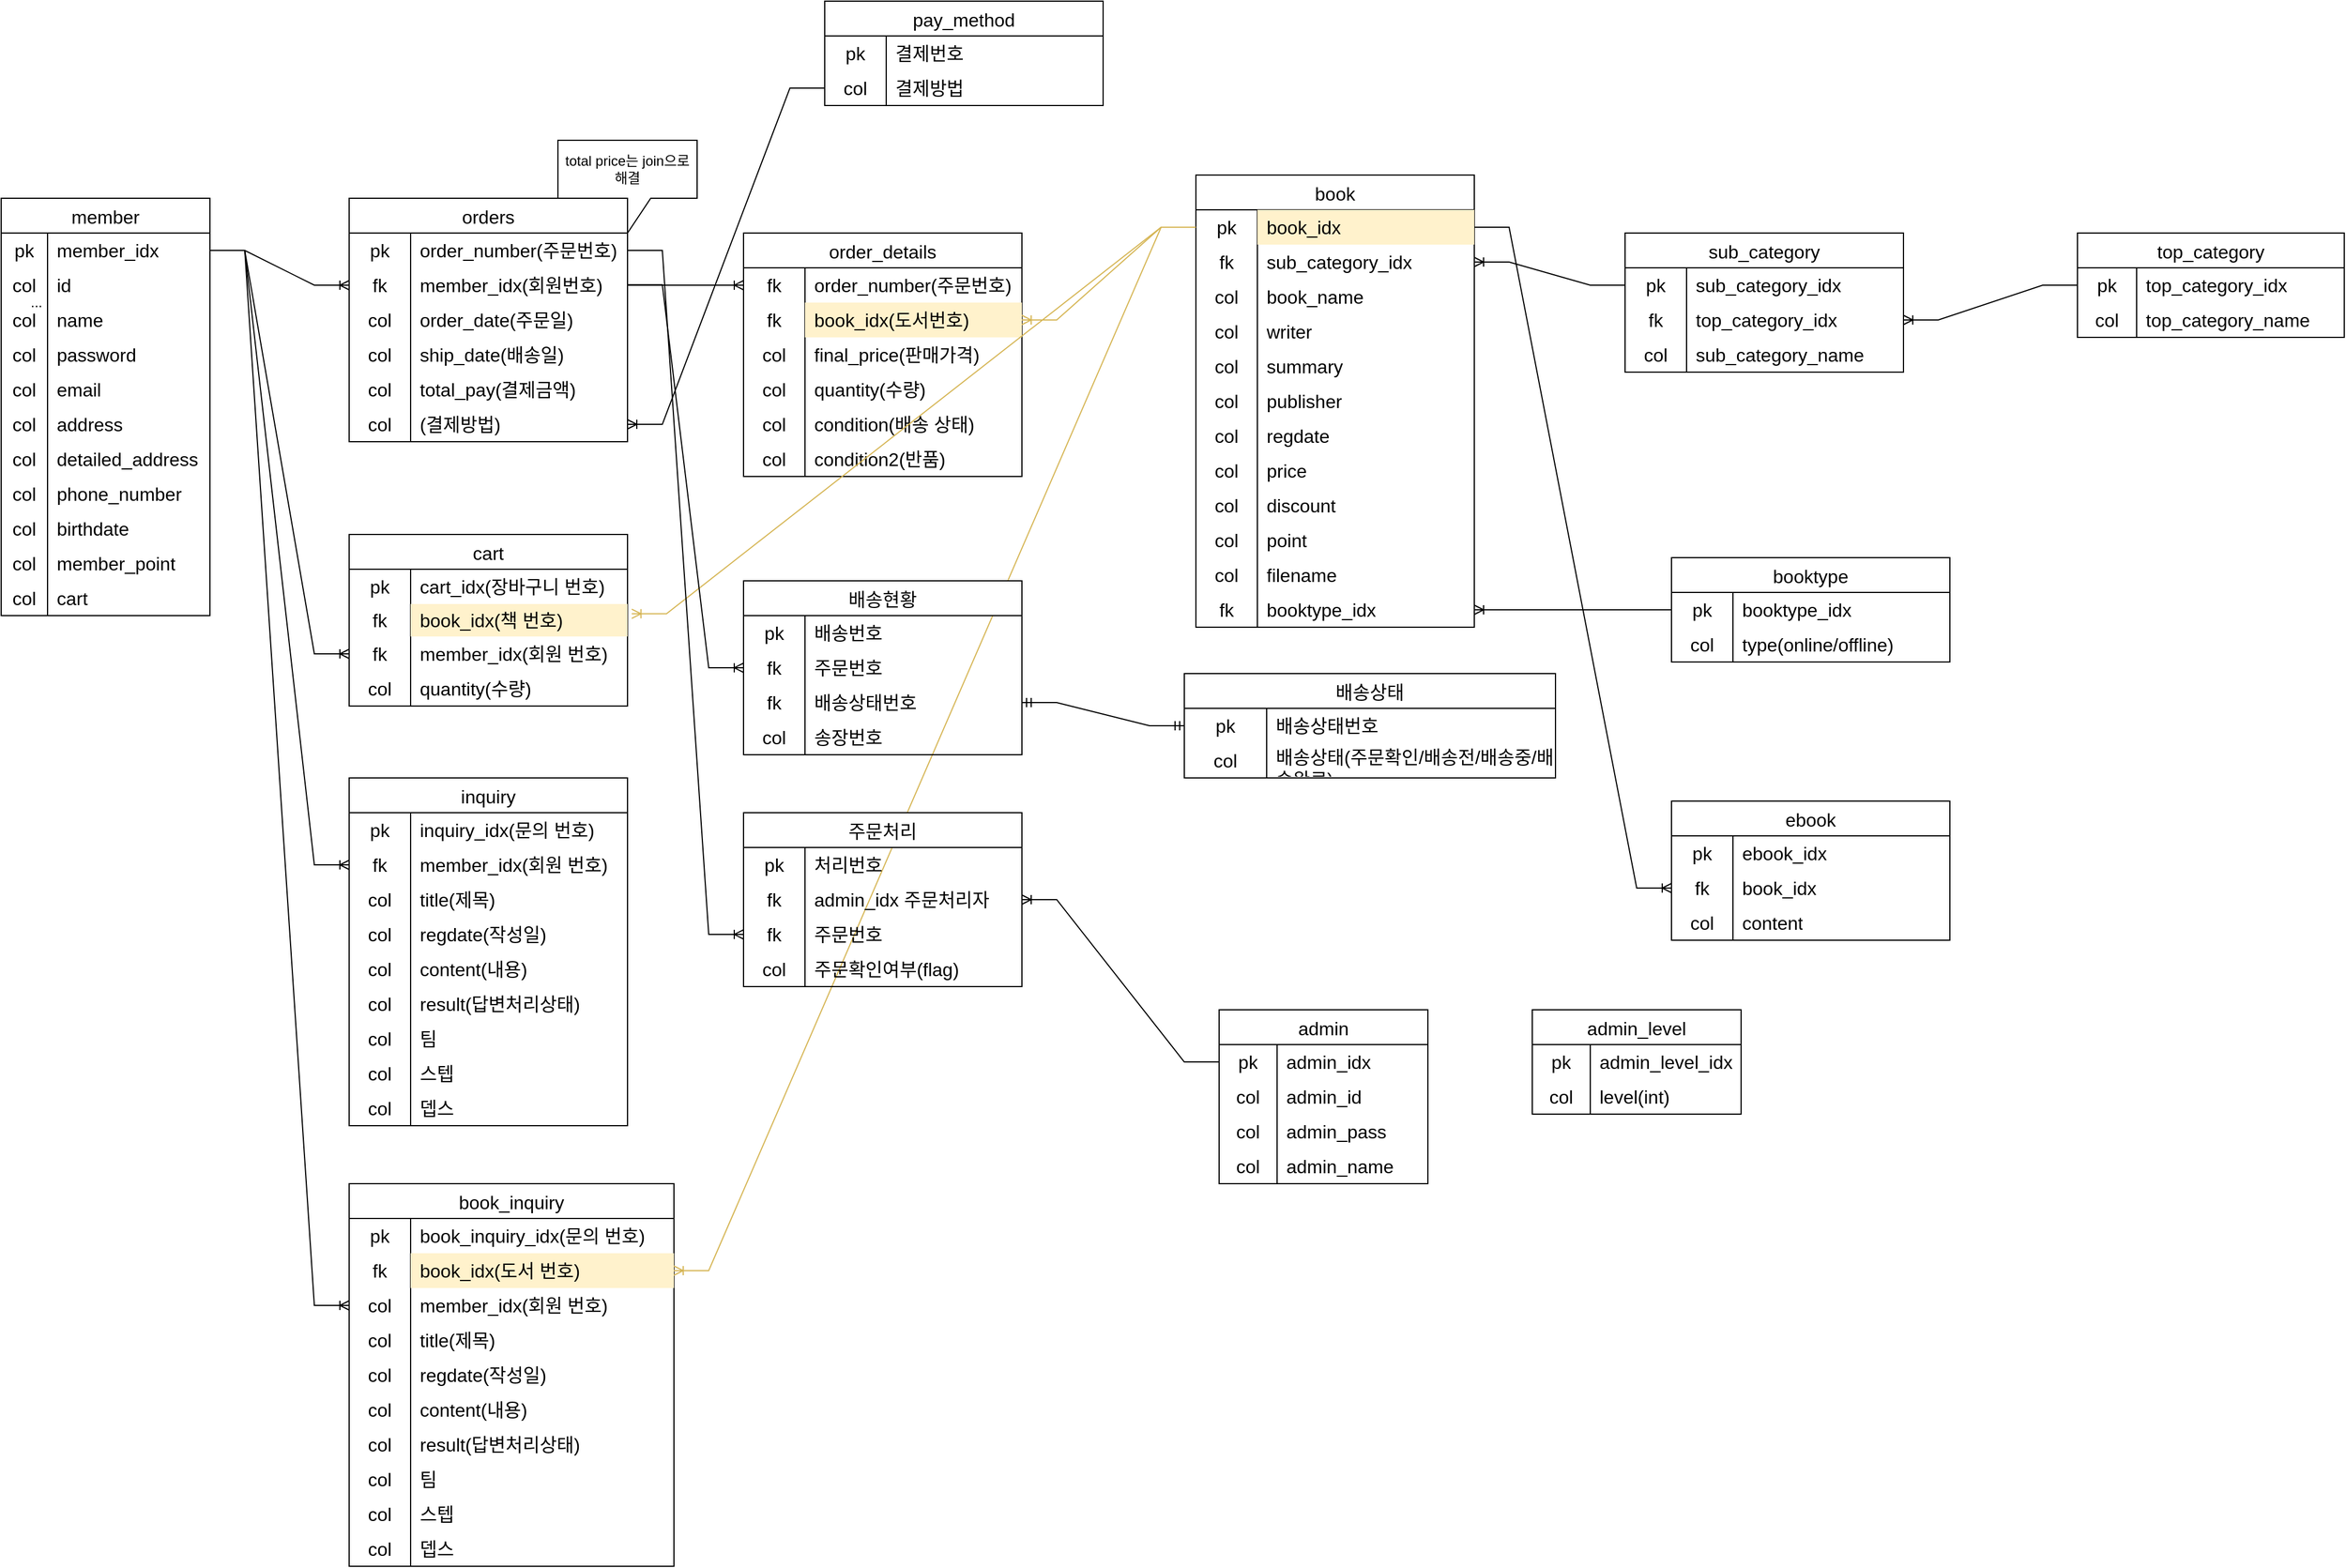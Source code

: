 <mxfile version="21.0.2" type="device"><diagram id="eKuZrXPJu_G6YWHsG_xw" name="페이지-1"><mxGraphModel dx="1793" dy="2114" grid="1" gridSize="10" guides="1" tooltips="1" connect="1" arrows="1" fold="1" page="1" pageScale="1" pageWidth="827" pageHeight="1169" math="0" shadow="0"><root><mxCell id="0"/><mxCell id="1" parent="0"/><mxCell id="vH_FKkyJCX7zKGftdOoC-33" value="..." style="text;html=1;align=center;verticalAlign=middle;resizable=0;points=[];autosize=1;strokeColor=none;fillColor=none;" parent="1" vertex="1"><mxGeometry x="55" y="95" width="30" height="30" as="geometry"/></mxCell><mxCell id="vH_FKkyJCX7zKGftdOoC-34" value="member" style="shape=table;startSize=30;container=1;collapsible=0;childLayout=tableLayout;fixedRows=1;rowLines=0;fontStyle=0;strokeColor=default;fontSize=16;" parent="1" vertex="1"><mxGeometry x="40" y="20" width="180" height="360" as="geometry"/></mxCell><mxCell id="vH_FKkyJCX7zKGftdOoC-35" value="" style="shape=tableRow;horizontal=0;startSize=0;swimlaneHead=0;swimlaneBody=0;top=0;left=0;bottom=0;right=0;collapsible=0;dropTarget=0;fillColor=none;points=[[0,0.5],[1,0.5]];portConstraint=eastwest;strokeColor=inherit;fontSize=16;" parent="vH_FKkyJCX7zKGftdOoC-34" vertex="1"><mxGeometry y="30" width="180" height="30" as="geometry"/></mxCell><mxCell id="vH_FKkyJCX7zKGftdOoC-36" value="pk" style="shape=partialRectangle;html=1;whiteSpace=wrap;connectable=0;fillColor=none;top=0;left=0;bottom=0;right=0;overflow=hidden;pointerEvents=1;strokeColor=inherit;fontSize=16;" parent="vH_FKkyJCX7zKGftdOoC-35" vertex="1"><mxGeometry width="40" height="30" as="geometry"><mxRectangle width="40" height="30" as="alternateBounds"/></mxGeometry></mxCell><mxCell id="vH_FKkyJCX7zKGftdOoC-37" value="member_idx&lt;br&gt;" style="shape=partialRectangle;html=1;whiteSpace=wrap;connectable=0;fillColor=none;top=0;left=0;bottom=0;right=0;align=left;spacingLeft=6;overflow=hidden;strokeColor=inherit;fontSize=16;" parent="vH_FKkyJCX7zKGftdOoC-35" vertex="1"><mxGeometry x="40" width="140" height="30" as="geometry"><mxRectangle width="140" height="30" as="alternateBounds"/></mxGeometry></mxCell><mxCell id="vH_FKkyJCX7zKGftdOoC-38" value="" style="shape=tableRow;horizontal=0;startSize=0;swimlaneHead=0;swimlaneBody=0;top=0;left=0;bottom=0;right=0;collapsible=0;dropTarget=0;fillColor=none;points=[[0,0.5],[1,0.5]];portConstraint=eastwest;strokeColor=inherit;fontSize=16;" parent="vH_FKkyJCX7zKGftdOoC-34" vertex="1"><mxGeometry y="60" width="180" height="30" as="geometry"/></mxCell><mxCell id="vH_FKkyJCX7zKGftdOoC-39" value="col" style="shape=partialRectangle;html=1;whiteSpace=wrap;connectable=0;fillColor=none;top=0;left=0;bottom=0;right=0;overflow=hidden;strokeColor=inherit;fontSize=16;" parent="vH_FKkyJCX7zKGftdOoC-38" vertex="1"><mxGeometry width="40" height="30" as="geometry"><mxRectangle width="40" height="30" as="alternateBounds"/></mxGeometry></mxCell><mxCell id="vH_FKkyJCX7zKGftdOoC-40" value="id" style="shape=partialRectangle;html=1;whiteSpace=wrap;connectable=0;fillColor=none;top=0;left=0;bottom=0;right=0;align=left;spacingLeft=6;overflow=hidden;strokeColor=inherit;fontSize=16;" parent="vH_FKkyJCX7zKGftdOoC-38" vertex="1"><mxGeometry x="40" width="140" height="30" as="geometry"><mxRectangle width="140" height="30" as="alternateBounds"/></mxGeometry></mxCell><mxCell id="vH_FKkyJCX7zKGftdOoC-41" value="" style="shape=tableRow;horizontal=0;startSize=0;swimlaneHead=0;swimlaneBody=0;top=0;left=0;bottom=0;right=0;collapsible=0;dropTarget=0;fillColor=none;points=[[0,0.5],[1,0.5]];portConstraint=eastwest;strokeColor=inherit;fontSize=16;" parent="vH_FKkyJCX7zKGftdOoC-34" vertex="1"><mxGeometry y="90" width="180" height="30" as="geometry"/></mxCell><mxCell id="vH_FKkyJCX7zKGftdOoC-42" value="col" style="shape=partialRectangle;html=1;whiteSpace=wrap;connectable=0;fillColor=none;top=0;left=0;bottom=0;right=0;overflow=hidden;strokeColor=inherit;fontSize=16;" parent="vH_FKkyJCX7zKGftdOoC-41" vertex="1"><mxGeometry width="40" height="30" as="geometry"><mxRectangle width="40" height="30" as="alternateBounds"/></mxGeometry></mxCell><mxCell id="vH_FKkyJCX7zKGftdOoC-43" value="name" style="shape=partialRectangle;html=1;whiteSpace=wrap;connectable=0;fillColor=none;top=0;left=0;bottom=0;right=0;align=left;spacingLeft=6;overflow=hidden;strokeColor=inherit;fontSize=16;" parent="vH_FKkyJCX7zKGftdOoC-41" vertex="1"><mxGeometry x="40" width="140" height="30" as="geometry"><mxRectangle width="140" height="30" as="alternateBounds"/></mxGeometry></mxCell><mxCell id="vH_FKkyJCX7zKGftdOoC-48" value="" style="shape=tableRow;horizontal=0;startSize=0;swimlaneHead=0;swimlaneBody=0;top=0;left=0;bottom=0;right=0;collapsible=0;dropTarget=0;fillColor=none;points=[[0,0.5],[1,0.5]];portConstraint=eastwest;strokeColor=inherit;fontSize=16;" parent="vH_FKkyJCX7zKGftdOoC-34" vertex="1"><mxGeometry y="120" width="180" height="30" as="geometry"/></mxCell><mxCell id="vH_FKkyJCX7zKGftdOoC-49" value="col" style="shape=partialRectangle;html=1;whiteSpace=wrap;connectable=0;fillColor=none;top=0;left=0;bottom=0;right=0;overflow=hidden;strokeColor=inherit;fontSize=16;" parent="vH_FKkyJCX7zKGftdOoC-48" vertex="1"><mxGeometry width="40" height="30" as="geometry"><mxRectangle width="40" height="30" as="alternateBounds"/></mxGeometry></mxCell><mxCell id="vH_FKkyJCX7zKGftdOoC-50" value="password" style="shape=partialRectangle;html=1;whiteSpace=wrap;connectable=0;fillColor=none;top=0;left=0;bottom=0;right=0;align=left;spacingLeft=6;overflow=hidden;strokeColor=inherit;fontSize=16;" parent="vH_FKkyJCX7zKGftdOoC-48" vertex="1"><mxGeometry x="40" width="140" height="30" as="geometry"><mxRectangle width="140" height="30" as="alternateBounds"/></mxGeometry></mxCell><mxCell id="vH_FKkyJCX7zKGftdOoC-51" value="" style="shape=tableRow;horizontal=0;startSize=0;swimlaneHead=0;swimlaneBody=0;top=0;left=0;bottom=0;right=0;collapsible=0;dropTarget=0;fillColor=none;points=[[0,0.5],[1,0.5]];portConstraint=eastwest;strokeColor=inherit;fontSize=16;" parent="vH_FKkyJCX7zKGftdOoC-34" vertex="1"><mxGeometry y="150" width="180" height="30" as="geometry"/></mxCell><mxCell id="vH_FKkyJCX7zKGftdOoC-52" value="col" style="shape=partialRectangle;html=1;whiteSpace=wrap;connectable=0;fillColor=none;top=0;left=0;bottom=0;right=0;overflow=hidden;strokeColor=inherit;fontSize=16;" parent="vH_FKkyJCX7zKGftdOoC-51" vertex="1"><mxGeometry width="40" height="30" as="geometry"><mxRectangle width="40" height="30" as="alternateBounds"/></mxGeometry></mxCell><mxCell id="vH_FKkyJCX7zKGftdOoC-53" value="email" style="shape=partialRectangle;html=1;whiteSpace=wrap;connectable=0;fillColor=none;top=0;left=0;bottom=0;right=0;align=left;spacingLeft=6;overflow=hidden;strokeColor=inherit;fontSize=16;" parent="vH_FKkyJCX7zKGftdOoC-51" vertex="1"><mxGeometry x="40" width="140" height="30" as="geometry"><mxRectangle width="140" height="30" as="alternateBounds"/></mxGeometry></mxCell><mxCell id="vH_FKkyJCX7zKGftdOoC-54" value="" style="shape=tableRow;horizontal=0;startSize=0;swimlaneHead=0;swimlaneBody=0;top=0;left=0;bottom=0;right=0;collapsible=0;dropTarget=0;fillColor=none;points=[[0,0.5],[1,0.5]];portConstraint=eastwest;strokeColor=inherit;fontSize=16;" parent="vH_FKkyJCX7zKGftdOoC-34" vertex="1"><mxGeometry y="180" width="180" height="30" as="geometry"/></mxCell><mxCell id="vH_FKkyJCX7zKGftdOoC-55" value="col" style="shape=partialRectangle;html=1;whiteSpace=wrap;connectable=0;fillColor=none;top=0;left=0;bottom=0;right=0;overflow=hidden;strokeColor=inherit;fontSize=16;" parent="vH_FKkyJCX7zKGftdOoC-54" vertex="1"><mxGeometry width="40" height="30" as="geometry"><mxRectangle width="40" height="30" as="alternateBounds"/></mxGeometry></mxCell><mxCell id="vH_FKkyJCX7zKGftdOoC-56" value="address" style="shape=partialRectangle;html=1;whiteSpace=wrap;connectable=0;fillColor=none;top=0;left=0;bottom=0;right=0;align=left;spacingLeft=6;overflow=hidden;strokeColor=inherit;fontSize=16;" parent="vH_FKkyJCX7zKGftdOoC-54" vertex="1"><mxGeometry x="40" width="140" height="30" as="geometry"><mxRectangle width="140" height="30" as="alternateBounds"/></mxGeometry></mxCell><mxCell id="vH_FKkyJCX7zKGftdOoC-60" value="" style="shape=tableRow;horizontal=0;startSize=0;swimlaneHead=0;swimlaneBody=0;top=0;left=0;bottom=0;right=0;collapsible=0;dropTarget=0;fillColor=none;points=[[0,0.5],[1,0.5]];portConstraint=eastwest;strokeColor=inherit;fontSize=16;" parent="vH_FKkyJCX7zKGftdOoC-34" vertex="1"><mxGeometry y="210" width="180" height="30" as="geometry"/></mxCell><mxCell id="vH_FKkyJCX7zKGftdOoC-61" value="col" style="shape=partialRectangle;html=1;whiteSpace=wrap;connectable=0;fillColor=none;top=0;left=0;bottom=0;right=0;overflow=hidden;strokeColor=inherit;fontSize=16;" parent="vH_FKkyJCX7zKGftdOoC-60" vertex="1"><mxGeometry width="40" height="30" as="geometry"><mxRectangle width="40" height="30" as="alternateBounds"/></mxGeometry></mxCell><mxCell id="vH_FKkyJCX7zKGftdOoC-62" value="detailed_address" style="shape=partialRectangle;html=1;whiteSpace=wrap;connectable=0;fillColor=none;top=0;left=0;bottom=0;right=0;align=left;spacingLeft=6;overflow=hidden;strokeColor=inherit;fontSize=16;" parent="vH_FKkyJCX7zKGftdOoC-60" vertex="1"><mxGeometry x="40" width="140" height="30" as="geometry"><mxRectangle width="140" height="30" as="alternateBounds"/></mxGeometry></mxCell><mxCell id="vH_FKkyJCX7zKGftdOoC-57" value="" style="shape=tableRow;horizontal=0;startSize=0;swimlaneHead=0;swimlaneBody=0;top=0;left=0;bottom=0;right=0;collapsible=0;dropTarget=0;fillColor=none;points=[[0,0.5],[1,0.5]];portConstraint=eastwest;strokeColor=inherit;fontSize=16;" parent="vH_FKkyJCX7zKGftdOoC-34" vertex="1"><mxGeometry y="240" width="180" height="30" as="geometry"/></mxCell><mxCell id="vH_FKkyJCX7zKGftdOoC-58" value="col" style="shape=partialRectangle;html=1;whiteSpace=wrap;connectable=0;fillColor=none;top=0;left=0;bottom=0;right=0;overflow=hidden;strokeColor=inherit;fontSize=16;" parent="vH_FKkyJCX7zKGftdOoC-57" vertex="1"><mxGeometry width="40" height="30" as="geometry"><mxRectangle width="40" height="30" as="alternateBounds"/></mxGeometry></mxCell><mxCell id="vH_FKkyJCX7zKGftdOoC-59" value="phone_number" style="shape=partialRectangle;html=1;whiteSpace=wrap;connectable=0;fillColor=none;top=0;left=0;bottom=0;right=0;align=left;spacingLeft=6;overflow=hidden;strokeColor=inherit;fontSize=16;" parent="vH_FKkyJCX7zKGftdOoC-57" vertex="1"><mxGeometry x="40" width="140" height="30" as="geometry"><mxRectangle width="140" height="30" as="alternateBounds"/></mxGeometry></mxCell><mxCell id="vH_FKkyJCX7zKGftdOoC-69" value="" style="shape=tableRow;horizontal=0;startSize=0;swimlaneHead=0;swimlaneBody=0;top=0;left=0;bottom=0;right=0;collapsible=0;dropTarget=0;fillColor=none;points=[[0,0.5],[1,0.5]];portConstraint=eastwest;strokeColor=inherit;fontSize=16;" parent="vH_FKkyJCX7zKGftdOoC-34" vertex="1"><mxGeometry y="270" width="180" height="30" as="geometry"/></mxCell><mxCell id="vH_FKkyJCX7zKGftdOoC-70" value="col" style="shape=partialRectangle;html=1;whiteSpace=wrap;connectable=0;fillColor=none;top=0;left=0;bottom=0;right=0;overflow=hidden;strokeColor=inherit;fontSize=16;" parent="vH_FKkyJCX7zKGftdOoC-69" vertex="1"><mxGeometry width="40" height="30" as="geometry"><mxRectangle width="40" height="30" as="alternateBounds"/></mxGeometry></mxCell><mxCell id="vH_FKkyJCX7zKGftdOoC-71" value="birthdate" style="shape=partialRectangle;html=1;whiteSpace=wrap;connectable=0;fillColor=none;top=0;left=0;bottom=0;right=0;align=left;spacingLeft=6;overflow=hidden;strokeColor=inherit;fontSize=16;" parent="vH_FKkyJCX7zKGftdOoC-69" vertex="1"><mxGeometry x="40" width="140" height="30" as="geometry"><mxRectangle width="140" height="30" as="alternateBounds"/></mxGeometry></mxCell><mxCell id="vH_FKkyJCX7zKGftdOoC-72" value="" style="shape=tableRow;horizontal=0;startSize=0;swimlaneHead=0;swimlaneBody=0;top=0;left=0;bottom=0;right=0;collapsible=0;dropTarget=0;fillColor=none;points=[[0,0.5],[1,0.5]];portConstraint=eastwest;strokeColor=inherit;fontSize=16;" parent="vH_FKkyJCX7zKGftdOoC-34" vertex="1"><mxGeometry y="300" width="180" height="30" as="geometry"/></mxCell><mxCell id="vH_FKkyJCX7zKGftdOoC-73" value="col" style="shape=partialRectangle;html=1;whiteSpace=wrap;connectable=0;fillColor=none;top=0;left=0;bottom=0;right=0;overflow=hidden;strokeColor=inherit;fontSize=16;" parent="vH_FKkyJCX7zKGftdOoC-72" vertex="1"><mxGeometry width="40" height="30" as="geometry"><mxRectangle width="40" height="30" as="alternateBounds"/></mxGeometry></mxCell><mxCell id="vH_FKkyJCX7zKGftdOoC-74" value="member_point" style="shape=partialRectangle;html=1;whiteSpace=wrap;connectable=0;fillColor=none;top=0;left=0;bottom=0;right=0;align=left;spacingLeft=6;overflow=hidden;strokeColor=inherit;fontSize=16;" parent="vH_FKkyJCX7zKGftdOoC-72" vertex="1"><mxGeometry x="40" width="140" height="30" as="geometry"><mxRectangle width="140" height="30" as="alternateBounds"/></mxGeometry></mxCell><mxCell id="vH_FKkyJCX7zKGftdOoC-227" value="" style="shape=tableRow;horizontal=0;startSize=0;swimlaneHead=0;swimlaneBody=0;top=0;left=0;bottom=0;right=0;collapsible=0;dropTarget=0;fillColor=none;points=[[0,0.5],[1,0.5]];portConstraint=eastwest;strokeColor=inherit;fontSize=16;" parent="vH_FKkyJCX7zKGftdOoC-34" vertex="1"><mxGeometry y="330" width="180" height="30" as="geometry"/></mxCell><mxCell id="vH_FKkyJCX7zKGftdOoC-228" value="col" style="shape=partialRectangle;html=1;whiteSpace=wrap;connectable=0;fillColor=none;top=0;left=0;bottom=0;right=0;overflow=hidden;strokeColor=inherit;fontSize=16;" parent="vH_FKkyJCX7zKGftdOoC-227" vertex="1"><mxGeometry width="40" height="30" as="geometry"><mxRectangle width="40" height="30" as="alternateBounds"/></mxGeometry></mxCell><mxCell id="vH_FKkyJCX7zKGftdOoC-229" value="cart" style="shape=partialRectangle;html=1;whiteSpace=wrap;connectable=0;fillColor=none;top=0;left=0;bottom=0;right=0;align=left;spacingLeft=6;overflow=hidden;strokeColor=inherit;fontSize=16;" parent="vH_FKkyJCX7zKGftdOoC-227" vertex="1"><mxGeometry x="40" width="140" height="30" as="geometry"><mxRectangle width="140" height="30" as="alternateBounds"/></mxGeometry></mxCell><mxCell id="vH_FKkyJCX7zKGftdOoC-298" value="book_inquiry" style="shape=table;startSize=30;container=1;collapsible=0;childLayout=tableLayout;fixedRows=1;rowLines=0;fontStyle=0;strokeColor=default;fontSize=16;" parent="1" vertex="1"><mxGeometry x="340" y="870" width="280" height="330" as="geometry"/></mxCell><mxCell id="vH_FKkyJCX7zKGftdOoC-299" value="" style="shape=tableRow;horizontal=0;startSize=0;swimlaneHead=0;swimlaneBody=0;top=0;left=0;bottom=0;right=0;collapsible=0;dropTarget=0;fillColor=none;points=[[0,0.5],[1,0.5]];portConstraint=eastwest;strokeColor=inherit;fontSize=16;" parent="vH_FKkyJCX7zKGftdOoC-298" vertex="1"><mxGeometry y="30" width="280" height="30" as="geometry"/></mxCell><mxCell id="vH_FKkyJCX7zKGftdOoC-300" value="pk" style="shape=partialRectangle;html=1;whiteSpace=wrap;connectable=0;fillColor=none;top=0;left=0;bottom=0;right=0;overflow=hidden;pointerEvents=1;strokeColor=inherit;fontSize=16;" parent="vH_FKkyJCX7zKGftdOoC-299" vertex="1"><mxGeometry width="53" height="30" as="geometry"><mxRectangle width="53" height="30" as="alternateBounds"/></mxGeometry></mxCell><mxCell id="vH_FKkyJCX7zKGftdOoC-301" value="book_inquiry_idx(문의 번호)" style="shape=partialRectangle;html=1;whiteSpace=wrap;connectable=0;fillColor=none;top=0;left=0;bottom=0;right=0;align=left;spacingLeft=6;overflow=hidden;strokeColor=inherit;fontSize=16;" parent="vH_FKkyJCX7zKGftdOoC-299" vertex="1"><mxGeometry x="53" width="227" height="30" as="geometry"><mxRectangle width="227" height="30" as="alternateBounds"/></mxGeometry></mxCell><mxCell id="vH_FKkyJCX7zKGftdOoC-302" value="" style="shape=tableRow;horizontal=0;startSize=0;swimlaneHead=0;swimlaneBody=0;top=0;left=0;bottom=0;right=0;collapsible=0;dropTarget=0;fillColor=none;points=[[0,0.5],[1,0.5]];portConstraint=eastwest;strokeColor=inherit;fontSize=16;" parent="vH_FKkyJCX7zKGftdOoC-298" vertex="1"><mxGeometry y="60" width="280" height="30" as="geometry"/></mxCell><mxCell id="vH_FKkyJCX7zKGftdOoC-303" value="fk" style="shape=partialRectangle;html=1;whiteSpace=wrap;connectable=0;fillColor=none;top=0;left=0;bottom=0;right=0;overflow=hidden;strokeColor=inherit;fontSize=16;" parent="vH_FKkyJCX7zKGftdOoC-302" vertex="1"><mxGeometry width="53" height="30" as="geometry"><mxRectangle width="53" height="30" as="alternateBounds"/></mxGeometry></mxCell><mxCell id="vH_FKkyJCX7zKGftdOoC-304" value="book_idx(도서 번호)" style="shape=partialRectangle;html=1;whiteSpace=wrap;connectable=0;fillColor=#fff2cc;top=0;left=0;bottom=0;right=0;align=left;spacingLeft=6;overflow=hidden;strokeColor=#d6b656;fontSize=16;" parent="vH_FKkyJCX7zKGftdOoC-302" vertex="1"><mxGeometry x="53" width="227" height="30" as="geometry"><mxRectangle width="227" height="30" as="alternateBounds"/></mxGeometry></mxCell><mxCell id="vH_FKkyJCX7zKGftdOoC-305" value="" style="shape=tableRow;horizontal=0;startSize=0;swimlaneHead=0;swimlaneBody=0;top=0;left=0;bottom=0;right=0;collapsible=0;dropTarget=0;fillColor=none;points=[[0,0.5],[1,0.5]];portConstraint=eastwest;strokeColor=inherit;fontSize=16;" parent="vH_FKkyJCX7zKGftdOoC-298" vertex="1"><mxGeometry y="90" width="280" height="30" as="geometry"/></mxCell><mxCell id="vH_FKkyJCX7zKGftdOoC-306" value="col" style="shape=partialRectangle;html=1;whiteSpace=wrap;connectable=0;fillColor=none;top=0;left=0;bottom=0;right=0;overflow=hidden;strokeColor=inherit;fontSize=16;" parent="vH_FKkyJCX7zKGftdOoC-305" vertex="1"><mxGeometry width="53" height="30" as="geometry"><mxRectangle width="53" height="30" as="alternateBounds"/></mxGeometry></mxCell><mxCell id="vH_FKkyJCX7zKGftdOoC-307" value="member_idx(회원 번호)" style="shape=partialRectangle;html=1;whiteSpace=wrap;connectable=0;fillColor=none;top=0;left=0;bottom=0;right=0;align=left;spacingLeft=6;overflow=hidden;strokeColor=inherit;fontSize=16;" parent="vH_FKkyJCX7zKGftdOoC-305" vertex="1"><mxGeometry x="53" width="227" height="30" as="geometry"><mxRectangle width="227" height="30" as="alternateBounds"/></mxGeometry></mxCell><mxCell id="RKl7bhJJENXZq9JP2CjI-27" value="" style="shape=tableRow;horizontal=0;startSize=0;swimlaneHead=0;swimlaneBody=0;top=0;left=0;bottom=0;right=0;collapsible=0;dropTarget=0;fillColor=none;points=[[0,0.5],[1,0.5]];portConstraint=eastwest;strokeColor=inherit;fontSize=16;" parent="vH_FKkyJCX7zKGftdOoC-298" vertex="1"><mxGeometry y="120" width="280" height="30" as="geometry"/></mxCell><mxCell id="RKl7bhJJENXZq9JP2CjI-28" value="col" style="shape=partialRectangle;html=1;whiteSpace=wrap;connectable=0;fillColor=none;top=0;left=0;bottom=0;right=0;overflow=hidden;strokeColor=inherit;fontSize=16;" parent="RKl7bhJJENXZq9JP2CjI-27" vertex="1"><mxGeometry width="53" height="30" as="geometry"><mxRectangle width="53" height="30" as="alternateBounds"/></mxGeometry></mxCell><mxCell id="RKl7bhJJENXZq9JP2CjI-29" value="title(제목)" style="shape=partialRectangle;html=1;whiteSpace=wrap;connectable=0;fillColor=none;top=0;left=0;bottom=0;right=0;align=left;spacingLeft=6;overflow=hidden;strokeColor=inherit;fontSize=16;" parent="RKl7bhJJENXZq9JP2CjI-27" vertex="1"><mxGeometry x="53" width="227" height="30" as="geometry"><mxRectangle width="227" height="30" as="alternateBounds"/></mxGeometry></mxCell><mxCell id="RKl7bhJJENXZq9JP2CjI-30" value="" style="shape=tableRow;horizontal=0;startSize=0;swimlaneHead=0;swimlaneBody=0;top=0;left=0;bottom=0;right=0;collapsible=0;dropTarget=0;fillColor=none;points=[[0,0.5],[1,0.5]];portConstraint=eastwest;strokeColor=inherit;fontSize=16;" parent="vH_FKkyJCX7zKGftdOoC-298" vertex="1"><mxGeometry y="150" width="280" height="30" as="geometry"/></mxCell><mxCell id="RKl7bhJJENXZq9JP2CjI-31" value="col" style="shape=partialRectangle;html=1;whiteSpace=wrap;connectable=0;fillColor=none;top=0;left=0;bottom=0;right=0;overflow=hidden;strokeColor=inherit;fontSize=16;" parent="RKl7bhJJENXZq9JP2CjI-30" vertex="1"><mxGeometry width="53" height="30" as="geometry"><mxRectangle width="53" height="30" as="alternateBounds"/></mxGeometry></mxCell><mxCell id="RKl7bhJJENXZq9JP2CjI-32" value="regdate(작성일)" style="shape=partialRectangle;html=1;whiteSpace=wrap;connectable=0;fillColor=none;top=0;left=0;bottom=0;right=0;align=left;spacingLeft=6;overflow=hidden;strokeColor=inherit;fontSize=16;" parent="RKl7bhJJENXZq9JP2CjI-30" vertex="1"><mxGeometry x="53" width="227" height="30" as="geometry"><mxRectangle width="227" height="30" as="alternateBounds"/></mxGeometry></mxCell><mxCell id="RKl7bhJJENXZq9JP2CjI-33" value="" style="shape=tableRow;horizontal=0;startSize=0;swimlaneHead=0;swimlaneBody=0;top=0;left=0;bottom=0;right=0;collapsible=0;dropTarget=0;fillColor=none;points=[[0,0.5],[1,0.5]];portConstraint=eastwest;strokeColor=inherit;fontSize=16;" parent="vH_FKkyJCX7zKGftdOoC-298" vertex="1"><mxGeometry y="180" width="280" height="30" as="geometry"/></mxCell><mxCell id="RKl7bhJJENXZq9JP2CjI-34" value="col" style="shape=partialRectangle;html=1;whiteSpace=wrap;connectable=0;fillColor=none;top=0;left=0;bottom=0;right=0;overflow=hidden;strokeColor=inherit;fontSize=16;" parent="RKl7bhJJENXZq9JP2CjI-33" vertex="1"><mxGeometry width="53" height="30" as="geometry"><mxRectangle width="53" height="30" as="alternateBounds"/></mxGeometry></mxCell><mxCell id="RKl7bhJJENXZq9JP2CjI-35" value="content(내용)" style="shape=partialRectangle;html=1;whiteSpace=wrap;connectable=0;fillColor=none;top=0;left=0;bottom=0;right=0;align=left;spacingLeft=6;overflow=hidden;strokeColor=inherit;fontSize=16;" parent="RKl7bhJJENXZq9JP2CjI-33" vertex="1"><mxGeometry x="53" width="227" height="30" as="geometry"><mxRectangle width="227" height="30" as="alternateBounds"/></mxGeometry></mxCell><mxCell id="--bZjRZr5A6amrRofdZj-98" value="" style="shape=tableRow;horizontal=0;startSize=0;swimlaneHead=0;swimlaneBody=0;top=0;left=0;bottom=0;right=0;collapsible=0;dropTarget=0;fillColor=none;points=[[0,0.5],[1,0.5]];portConstraint=eastwest;strokeColor=inherit;fontSize=16;" vertex="1" parent="vH_FKkyJCX7zKGftdOoC-298"><mxGeometry y="210" width="280" height="30" as="geometry"/></mxCell><mxCell id="--bZjRZr5A6amrRofdZj-99" value="col" style="shape=partialRectangle;html=1;whiteSpace=wrap;connectable=0;fillColor=none;top=0;left=0;bottom=0;right=0;overflow=hidden;strokeColor=inherit;fontSize=16;" vertex="1" parent="--bZjRZr5A6amrRofdZj-98"><mxGeometry width="53" height="30" as="geometry"><mxRectangle width="53" height="30" as="alternateBounds"/></mxGeometry></mxCell><mxCell id="--bZjRZr5A6amrRofdZj-100" value="result(답변처리상태)" style="shape=partialRectangle;html=1;whiteSpace=wrap;connectable=0;fillColor=none;top=0;left=0;bottom=0;right=0;align=left;spacingLeft=6;overflow=hidden;strokeColor=inherit;fontSize=16;" vertex="1" parent="--bZjRZr5A6amrRofdZj-98"><mxGeometry x="53" width="227" height="30" as="geometry"><mxRectangle width="227" height="30" as="alternateBounds"/></mxGeometry></mxCell><mxCell id="--bZjRZr5A6amrRofdZj-416" value="" style="shape=tableRow;horizontal=0;startSize=0;swimlaneHead=0;swimlaneBody=0;top=0;left=0;bottom=0;right=0;collapsible=0;dropTarget=0;fillColor=none;points=[[0,0.5],[1,0.5]];portConstraint=eastwest;strokeColor=inherit;fontSize=16;" vertex="1" parent="vH_FKkyJCX7zKGftdOoC-298"><mxGeometry y="240" width="280" height="30" as="geometry"/></mxCell><mxCell id="--bZjRZr5A6amrRofdZj-417" value="col" style="shape=partialRectangle;html=1;whiteSpace=wrap;connectable=0;fillColor=none;top=0;left=0;bottom=0;right=0;overflow=hidden;strokeColor=inherit;fontSize=16;" vertex="1" parent="--bZjRZr5A6amrRofdZj-416"><mxGeometry width="53" height="30" as="geometry"><mxRectangle width="53" height="30" as="alternateBounds"/></mxGeometry></mxCell><mxCell id="--bZjRZr5A6amrRofdZj-418" value="팀" style="shape=partialRectangle;html=1;whiteSpace=wrap;connectable=0;fillColor=none;top=0;left=0;bottom=0;right=0;align=left;spacingLeft=6;overflow=hidden;strokeColor=inherit;fontSize=16;" vertex="1" parent="--bZjRZr5A6amrRofdZj-416"><mxGeometry x="53" width="227" height="30" as="geometry"><mxRectangle width="227" height="30" as="alternateBounds"/></mxGeometry></mxCell><mxCell id="--bZjRZr5A6amrRofdZj-419" value="" style="shape=tableRow;horizontal=0;startSize=0;swimlaneHead=0;swimlaneBody=0;top=0;left=0;bottom=0;right=0;collapsible=0;dropTarget=0;fillColor=none;points=[[0,0.5],[1,0.5]];portConstraint=eastwest;strokeColor=inherit;fontSize=16;" vertex="1" parent="vH_FKkyJCX7zKGftdOoC-298"><mxGeometry y="270" width="280" height="30" as="geometry"/></mxCell><mxCell id="--bZjRZr5A6amrRofdZj-420" value="col" style="shape=partialRectangle;html=1;whiteSpace=wrap;connectable=0;fillColor=none;top=0;left=0;bottom=0;right=0;overflow=hidden;strokeColor=inherit;fontSize=16;" vertex="1" parent="--bZjRZr5A6amrRofdZj-419"><mxGeometry width="53" height="30" as="geometry"><mxRectangle width="53" height="30" as="alternateBounds"/></mxGeometry></mxCell><mxCell id="--bZjRZr5A6amrRofdZj-421" value="스텝" style="shape=partialRectangle;html=1;whiteSpace=wrap;connectable=0;fillColor=none;top=0;left=0;bottom=0;right=0;align=left;spacingLeft=6;overflow=hidden;strokeColor=inherit;fontSize=16;" vertex="1" parent="--bZjRZr5A6amrRofdZj-419"><mxGeometry x="53" width="227" height="30" as="geometry"><mxRectangle width="227" height="30" as="alternateBounds"/></mxGeometry></mxCell><mxCell id="--bZjRZr5A6amrRofdZj-422" value="" style="shape=tableRow;horizontal=0;startSize=0;swimlaneHead=0;swimlaneBody=0;top=0;left=0;bottom=0;right=0;collapsible=0;dropTarget=0;fillColor=none;points=[[0,0.5],[1,0.5]];portConstraint=eastwest;strokeColor=inherit;fontSize=16;" vertex="1" parent="vH_FKkyJCX7zKGftdOoC-298"><mxGeometry y="300" width="280" height="30" as="geometry"/></mxCell><mxCell id="--bZjRZr5A6amrRofdZj-423" value="col" style="shape=partialRectangle;html=1;whiteSpace=wrap;connectable=0;fillColor=none;top=0;left=0;bottom=0;right=0;overflow=hidden;strokeColor=inherit;fontSize=16;" vertex="1" parent="--bZjRZr5A6amrRofdZj-422"><mxGeometry width="53" height="30" as="geometry"><mxRectangle width="53" height="30" as="alternateBounds"/></mxGeometry></mxCell><mxCell id="--bZjRZr5A6amrRofdZj-424" value="뎁스" style="shape=partialRectangle;html=1;whiteSpace=wrap;connectable=0;fillColor=none;top=0;left=0;bottom=0;right=0;align=left;spacingLeft=6;overflow=hidden;strokeColor=inherit;fontSize=16;" vertex="1" parent="--bZjRZr5A6amrRofdZj-422"><mxGeometry x="53" width="227" height="30" as="geometry"><mxRectangle width="227" height="30" as="alternateBounds"/></mxGeometry></mxCell><mxCell id="vH_FKkyJCX7zKGftdOoC-329" value="inquiry" style="shape=table;startSize=30;container=1;collapsible=0;childLayout=tableLayout;fixedRows=1;rowLines=0;fontStyle=0;strokeColor=default;fontSize=16;" parent="1" vertex="1"><mxGeometry x="340" y="520" width="240" height="300" as="geometry"/></mxCell><mxCell id="vH_FKkyJCX7zKGftdOoC-330" value="" style="shape=tableRow;horizontal=0;startSize=0;swimlaneHead=0;swimlaneBody=0;top=0;left=0;bottom=0;right=0;collapsible=0;dropTarget=0;fillColor=none;points=[[0,0.5],[1,0.5]];portConstraint=eastwest;strokeColor=inherit;fontSize=16;" parent="vH_FKkyJCX7zKGftdOoC-329" vertex="1"><mxGeometry y="30" width="240" height="30" as="geometry"/></mxCell><mxCell id="vH_FKkyJCX7zKGftdOoC-331" value="pk" style="shape=partialRectangle;html=1;whiteSpace=wrap;connectable=0;fillColor=none;top=0;left=0;bottom=0;right=0;overflow=hidden;pointerEvents=1;strokeColor=inherit;fontSize=16;" parent="vH_FKkyJCX7zKGftdOoC-330" vertex="1"><mxGeometry width="53" height="30" as="geometry"><mxRectangle width="53" height="30" as="alternateBounds"/></mxGeometry></mxCell><mxCell id="vH_FKkyJCX7zKGftdOoC-332" value="inquiry_idx(문의 번호)" style="shape=partialRectangle;html=1;whiteSpace=wrap;connectable=0;fillColor=none;top=0;left=0;bottom=0;right=0;align=left;spacingLeft=6;overflow=hidden;strokeColor=inherit;fontSize=16;" parent="vH_FKkyJCX7zKGftdOoC-330" vertex="1"><mxGeometry x="53" width="187" height="30" as="geometry"><mxRectangle width="187" height="30" as="alternateBounds"/></mxGeometry></mxCell><mxCell id="vH_FKkyJCX7zKGftdOoC-336" value="" style="shape=tableRow;horizontal=0;startSize=0;swimlaneHead=0;swimlaneBody=0;top=0;left=0;bottom=0;right=0;collapsible=0;dropTarget=0;fillColor=none;points=[[0,0.5],[1,0.5]];portConstraint=eastwest;strokeColor=inherit;fontSize=16;" parent="vH_FKkyJCX7zKGftdOoC-329" vertex="1"><mxGeometry y="60" width="240" height="30" as="geometry"/></mxCell><mxCell id="vH_FKkyJCX7zKGftdOoC-337" value="fk" style="shape=partialRectangle;html=1;whiteSpace=wrap;connectable=0;fillColor=none;top=0;left=0;bottom=0;right=0;overflow=hidden;strokeColor=inherit;fontSize=16;" parent="vH_FKkyJCX7zKGftdOoC-336" vertex="1"><mxGeometry width="53" height="30" as="geometry"><mxRectangle width="53" height="30" as="alternateBounds"/></mxGeometry></mxCell><mxCell id="vH_FKkyJCX7zKGftdOoC-338" value="member_idx(회원 번호)" style="shape=partialRectangle;html=1;whiteSpace=wrap;connectable=0;fillColor=none;top=0;left=0;bottom=0;right=0;align=left;spacingLeft=6;overflow=hidden;strokeColor=inherit;fontSize=16;" parent="vH_FKkyJCX7zKGftdOoC-336" vertex="1"><mxGeometry x="53" width="187" height="30" as="geometry"><mxRectangle width="187" height="30" as="alternateBounds"/></mxGeometry></mxCell><mxCell id="vH_FKkyJCX7zKGftdOoC-339" value="" style="shape=tableRow;horizontal=0;startSize=0;swimlaneHead=0;swimlaneBody=0;top=0;left=0;bottom=0;right=0;collapsible=0;dropTarget=0;fillColor=none;points=[[0,0.5],[1,0.5]];portConstraint=eastwest;strokeColor=inherit;fontSize=16;" parent="vH_FKkyJCX7zKGftdOoC-329" vertex="1"><mxGeometry y="90" width="240" height="30" as="geometry"/></mxCell><mxCell id="vH_FKkyJCX7zKGftdOoC-340" value="col" style="shape=partialRectangle;html=1;whiteSpace=wrap;connectable=0;fillColor=none;top=0;left=0;bottom=0;right=0;overflow=hidden;strokeColor=inherit;fontSize=16;" parent="vH_FKkyJCX7zKGftdOoC-339" vertex="1"><mxGeometry width="53" height="30" as="geometry"><mxRectangle width="53" height="30" as="alternateBounds"/></mxGeometry></mxCell><mxCell id="vH_FKkyJCX7zKGftdOoC-341" value="title(제목)" style="shape=partialRectangle;html=1;whiteSpace=wrap;connectable=0;fillColor=none;top=0;left=0;bottom=0;right=0;align=left;spacingLeft=6;overflow=hidden;strokeColor=inherit;fontSize=16;" parent="vH_FKkyJCX7zKGftdOoC-339" vertex="1"><mxGeometry x="53" width="187" height="30" as="geometry"><mxRectangle width="187" height="30" as="alternateBounds"/></mxGeometry></mxCell><mxCell id="vH_FKkyJCX7zKGftdOoC-342" value="" style="shape=tableRow;horizontal=0;startSize=0;swimlaneHead=0;swimlaneBody=0;top=0;left=0;bottom=0;right=0;collapsible=0;dropTarget=0;fillColor=none;points=[[0,0.5],[1,0.5]];portConstraint=eastwest;strokeColor=inherit;fontSize=16;" parent="vH_FKkyJCX7zKGftdOoC-329" vertex="1"><mxGeometry y="120" width="240" height="30" as="geometry"/></mxCell><mxCell id="vH_FKkyJCX7zKGftdOoC-343" value="col" style="shape=partialRectangle;html=1;whiteSpace=wrap;connectable=0;fillColor=none;top=0;left=0;bottom=0;right=0;overflow=hidden;strokeColor=inherit;fontSize=16;" parent="vH_FKkyJCX7zKGftdOoC-342" vertex="1"><mxGeometry width="53" height="30" as="geometry"><mxRectangle width="53" height="30" as="alternateBounds"/></mxGeometry></mxCell><mxCell id="vH_FKkyJCX7zKGftdOoC-344" value="regdate(작성일)" style="shape=partialRectangle;html=1;whiteSpace=wrap;connectable=0;fillColor=none;top=0;left=0;bottom=0;right=0;align=left;spacingLeft=6;overflow=hidden;strokeColor=inherit;fontSize=16;" parent="vH_FKkyJCX7zKGftdOoC-342" vertex="1"><mxGeometry x="53" width="187" height="30" as="geometry"><mxRectangle width="187" height="30" as="alternateBounds"/></mxGeometry></mxCell><mxCell id="vH_FKkyJCX7zKGftdOoC-368" value="" style="shape=tableRow;horizontal=0;startSize=0;swimlaneHead=0;swimlaneBody=0;top=0;left=0;bottom=0;right=0;collapsible=0;dropTarget=0;fillColor=none;points=[[0,0.5],[1,0.5]];portConstraint=eastwest;strokeColor=inherit;fontSize=16;" parent="vH_FKkyJCX7zKGftdOoC-329" vertex="1"><mxGeometry y="150" width="240" height="30" as="geometry"/></mxCell><mxCell id="vH_FKkyJCX7zKGftdOoC-369" value="col" style="shape=partialRectangle;html=1;whiteSpace=wrap;connectable=0;fillColor=none;top=0;left=0;bottom=0;right=0;overflow=hidden;strokeColor=inherit;fontSize=16;" parent="vH_FKkyJCX7zKGftdOoC-368" vertex="1"><mxGeometry width="53" height="30" as="geometry"><mxRectangle width="53" height="30" as="alternateBounds"/></mxGeometry></mxCell><mxCell id="vH_FKkyJCX7zKGftdOoC-370" value="content(내용)" style="shape=partialRectangle;html=1;whiteSpace=wrap;connectable=0;fillColor=none;top=0;left=0;bottom=0;right=0;align=left;spacingLeft=6;overflow=hidden;strokeColor=inherit;fontSize=16;" parent="vH_FKkyJCX7zKGftdOoC-368" vertex="1"><mxGeometry x="53" width="187" height="30" as="geometry"><mxRectangle width="187" height="30" as="alternateBounds"/></mxGeometry></mxCell><mxCell id="--bZjRZr5A6amrRofdZj-92" value="" style="shape=tableRow;horizontal=0;startSize=0;swimlaneHead=0;swimlaneBody=0;top=0;left=0;bottom=0;right=0;collapsible=0;dropTarget=0;fillColor=none;points=[[0,0.5],[1,0.5]];portConstraint=eastwest;strokeColor=inherit;fontSize=16;" vertex="1" parent="vH_FKkyJCX7zKGftdOoC-329"><mxGeometry y="180" width="240" height="30" as="geometry"/></mxCell><mxCell id="--bZjRZr5A6amrRofdZj-93" value="col" style="shape=partialRectangle;html=1;whiteSpace=wrap;connectable=0;fillColor=none;top=0;left=0;bottom=0;right=0;overflow=hidden;strokeColor=inherit;fontSize=16;" vertex="1" parent="--bZjRZr5A6amrRofdZj-92"><mxGeometry width="53" height="30" as="geometry"><mxRectangle width="53" height="30" as="alternateBounds"/></mxGeometry></mxCell><mxCell id="--bZjRZr5A6amrRofdZj-94" value="result(답변처리상태)" style="shape=partialRectangle;html=1;whiteSpace=wrap;connectable=0;fillColor=none;top=0;left=0;bottom=0;right=0;align=left;spacingLeft=6;overflow=hidden;strokeColor=inherit;fontSize=16;" vertex="1" parent="--bZjRZr5A6amrRofdZj-92"><mxGeometry x="53" width="187" height="30" as="geometry"><mxRectangle width="187" height="30" as="alternateBounds"/></mxGeometry></mxCell><mxCell id="--bZjRZr5A6amrRofdZj-425" value="" style="shape=tableRow;horizontal=0;startSize=0;swimlaneHead=0;swimlaneBody=0;top=0;left=0;bottom=0;right=0;collapsible=0;dropTarget=0;fillColor=none;points=[[0,0.5],[1,0.5]];portConstraint=eastwest;strokeColor=inherit;fontSize=16;" vertex="1" parent="vH_FKkyJCX7zKGftdOoC-329"><mxGeometry y="210" width="240" height="30" as="geometry"/></mxCell><mxCell id="--bZjRZr5A6amrRofdZj-426" value="col" style="shape=partialRectangle;html=1;whiteSpace=wrap;connectable=0;fillColor=none;top=0;left=0;bottom=0;right=0;overflow=hidden;strokeColor=inherit;fontSize=16;" vertex="1" parent="--bZjRZr5A6amrRofdZj-425"><mxGeometry width="53" height="30" as="geometry"><mxRectangle width="53" height="30" as="alternateBounds"/></mxGeometry></mxCell><mxCell id="--bZjRZr5A6amrRofdZj-427" value="팀" style="shape=partialRectangle;html=1;whiteSpace=wrap;connectable=0;fillColor=none;top=0;left=0;bottom=0;right=0;align=left;spacingLeft=6;overflow=hidden;strokeColor=inherit;fontSize=16;" vertex="1" parent="--bZjRZr5A6amrRofdZj-425"><mxGeometry x="53" width="187" height="30" as="geometry"><mxRectangle width="187" height="30" as="alternateBounds"/></mxGeometry></mxCell><mxCell id="--bZjRZr5A6amrRofdZj-434" value="" style="shape=tableRow;horizontal=0;startSize=0;swimlaneHead=0;swimlaneBody=0;top=0;left=0;bottom=0;right=0;collapsible=0;dropTarget=0;fillColor=none;points=[[0,0.5],[1,0.5]];portConstraint=eastwest;strokeColor=inherit;fontSize=16;" vertex="1" parent="vH_FKkyJCX7zKGftdOoC-329"><mxGeometry y="240" width="240" height="30" as="geometry"/></mxCell><mxCell id="--bZjRZr5A6amrRofdZj-435" value="col" style="shape=partialRectangle;html=1;whiteSpace=wrap;connectable=0;fillColor=none;top=0;left=0;bottom=0;right=0;overflow=hidden;strokeColor=inherit;fontSize=16;" vertex="1" parent="--bZjRZr5A6amrRofdZj-434"><mxGeometry width="53" height="30" as="geometry"><mxRectangle width="53" height="30" as="alternateBounds"/></mxGeometry></mxCell><mxCell id="--bZjRZr5A6amrRofdZj-436" value="스텝" style="shape=partialRectangle;html=1;whiteSpace=wrap;connectable=0;fillColor=none;top=0;left=0;bottom=0;right=0;align=left;spacingLeft=6;overflow=hidden;strokeColor=inherit;fontSize=16;" vertex="1" parent="--bZjRZr5A6amrRofdZj-434"><mxGeometry x="53" width="187" height="30" as="geometry"><mxRectangle width="187" height="30" as="alternateBounds"/></mxGeometry></mxCell><mxCell id="--bZjRZr5A6amrRofdZj-437" value="" style="shape=tableRow;horizontal=0;startSize=0;swimlaneHead=0;swimlaneBody=0;top=0;left=0;bottom=0;right=0;collapsible=0;dropTarget=0;fillColor=none;points=[[0,0.5],[1,0.5]];portConstraint=eastwest;strokeColor=inherit;fontSize=16;" vertex="1" parent="vH_FKkyJCX7zKGftdOoC-329"><mxGeometry y="270" width="240" height="30" as="geometry"/></mxCell><mxCell id="--bZjRZr5A6amrRofdZj-438" value="col" style="shape=partialRectangle;html=1;whiteSpace=wrap;connectable=0;fillColor=none;top=0;left=0;bottom=0;right=0;overflow=hidden;strokeColor=inherit;fontSize=16;" vertex="1" parent="--bZjRZr5A6amrRofdZj-437"><mxGeometry width="53" height="30" as="geometry"><mxRectangle width="53" height="30" as="alternateBounds"/></mxGeometry></mxCell><mxCell id="--bZjRZr5A6amrRofdZj-439" value="뎁스" style="shape=partialRectangle;html=1;whiteSpace=wrap;connectable=0;fillColor=none;top=0;left=0;bottom=0;right=0;align=left;spacingLeft=6;overflow=hidden;strokeColor=inherit;fontSize=16;" vertex="1" parent="--bZjRZr5A6amrRofdZj-437"><mxGeometry x="53" width="187" height="30" as="geometry"><mxRectangle width="187" height="30" as="alternateBounds"/></mxGeometry></mxCell><mxCell id="RKl7bhJJENXZq9JP2CjI-14" value="" style="edgeStyle=entityRelationEdgeStyle;fontSize=12;html=1;endArrow=ERoneToMany;rounded=0;entryX=0;entryY=0.5;entryDx=0;entryDy=0;exitX=1;exitY=0.5;exitDx=0;exitDy=0;" parent="1" source="vH_FKkyJCX7zKGftdOoC-35" target="--bZjRZr5A6amrRofdZj-32" edge="1"><mxGeometry width="100" height="100" relative="1" as="geometry"><mxPoint x="220" y="70" as="sourcePoint"/><mxPoint x="340" y="95" as="targetPoint"/></mxGeometry></mxCell><mxCell id="RKl7bhJJENXZq9JP2CjI-18" value="" style="edgeStyle=entityRelationEdgeStyle;fontSize=12;html=1;endArrow=ERoneToMany;rounded=0;entryX=0;entryY=0.5;entryDx=0;entryDy=0;exitX=1;exitY=0.5;exitDx=0;exitDy=0;" parent="1" target="--bZjRZr5A6amrRofdZj-72" edge="1"><mxGeometry width="100" height="100" relative="1" as="geometry"><mxPoint x="220" y="65" as="sourcePoint"/><mxPoint x="340" y="423" as="targetPoint"/></mxGeometry></mxCell><mxCell id="RKl7bhJJENXZq9JP2CjI-25" value="" style="edgeStyle=entityRelationEdgeStyle;fontSize=12;html=1;endArrow=ERoneToMany;rounded=0;entryX=0;entryY=0.5;entryDx=0;entryDy=0;exitX=1;exitY=0.5;exitDx=0;exitDy=0;" parent="1" source="vH_FKkyJCX7zKGftdOoC-35" target="vH_FKkyJCX7zKGftdOoC-336" edge="1"><mxGeometry width="100" height="100" relative="1" as="geometry"><mxPoint x="220" y="80" as="sourcePoint"/><mxPoint x="340" y="438" as="targetPoint"/></mxGeometry></mxCell><mxCell id="RKl7bhJJENXZq9JP2CjI-26" value="" style="edgeStyle=entityRelationEdgeStyle;fontSize=12;html=1;endArrow=ERoneToMany;rounded=0;entryX=0;entryY=0.5;entryDx=0;entryDy=0;exitX=1;exitY=0.5;exitDx=0;exitDy=0;" parent="1" source="vH_FKkyJCX7zKGftdOoC-35" target="vH_FKkyJCX7zKGftdOoC-305" edge="1"><mxGeometry width="100" height="100" relative="1" as="geometry"><mxPoint x="220" y="70" as="sourcePoint"/><mxPoint x="340" y="630" as="targetPoint"/></mxGeometry></mxCell><mxCell id="--bZjRZr5A6amrRofdZj-28" value="orders" style="shape=table;startSize=30;container=1;collapsible=0;childLayout=tableLayout;fixedRows=1;rowLines=0;fontStyle=0;strokeColor=default;fontSize=16;" vertex="1" parent="1"><mxGeometry x="340" y="20" width="240" height="210" as="geometry"/></mxCell><mxCell id="--bZjRZr5A6amrRofdZj-29" value="" style="shape=tableRow;horizontal=0;startSize=0;swimlaneHead=0;swimlaneBody=0;top=0;left=0;bottom=0;right=0;collapsible=0;dropTarget=0;fillColor=none;points=[[0,0.5],[1,0.5]];portConstraint=eastwest;strokeColor=inherit;fontSize=16;" vertex="1" parent="--bZjRZr5A6amrRofdZj-28"><mxGeometry y="30" width="240" height="30" as="geometry"/></mxCell><mxCell id="--bZjRZr5A6amrRofdZj-30" value="pk" style="shape=partialRectangle;html=1;whiteSpace=wrap;connectable=0;fillColor=none;top=0;left=0;bottom=0;right=0;overflow=hidden;pointerEvents=1;strokeColor=inherit;fontSize=16;" vertex="1" parent="--bZjRZr5A6amrRofdZj-29"><mxGeometry width="53" height="30" as="geometry"><mxRectangle width="53" height="30" as="alternateBounds"/></mxGeometry></mxCell><mxCell id="--bZjRZr5A6amrRofdZj-31" value="order_number(주문번호)" style="shape=partialRectangle;html=1;whiteSpace=wrap;connectable=0;fillColor=none;top=0;left=0;bottom=0;right=0;align=left;spacingLeft=6;overflow=hidden;strokeColor=inherit;fontSize=16;" vertex="1" parent="--bZjRZr5A6amrRofdZj-29"><mxGeometry x="53" width="187" height="30" as="geometry"><mxRectangle width="187" height="30" as="alternateBounds"/></mxGeometry></mxCell><mxCell id="--bZjRZr5A6amrRofdZj-32" value="" style="shape=tableRow;horizontal=0;startSize=0;swimlaneHead=0;swimlaneBody=0;top=0;left=0;bottom=0;right=0;collapsible=0;dropTarget=0;fillColor=none;points=[[0,0.5],[1,0.5]];portConstraint=eastwest;strokeColor=inherit;fontSize=16;" vertex="1" parent="--bZjRZr5A6amrRofdZj-28"><mxGeometry y="60" width="240" height="30" as="geometry"/></mxCell><mxCell id="--bZjRZr5A6amrRofdZj-33" value="fk" style="shape=partialRectangle;html=1;whiteSpace=wrap;connectable=0;fillColor=none;top=0;left=0;bottom=0;right=0;overflow=hidden;strokeColor=inherit;fontSize=16;" vertex="1" parent="--bZjRZr5A6amrRofdZj-32"><mxGeometry width="53" height="30" as="geometry"><mxRectangle width="53" height="30" as="alternateBounds"/></mxGeometry></mxCell><mxCell id="--bZjRZr5A6amrRofdZj-34" value="member_idx(회원번호)" style="shape=partialRectangle;html=1;whiteSpace=wrap;connectable=0;fillColor=none;top=0;left=0;bottom=0;right=0;align=left;spacingLeft=6;overflow=hidden;strokeColor=inherit;fontSize=16;" vertex="1" parent="--bZjRZr5A6amrRofdZj-32"><mxGeometry x="53" width="187" height="30" as="geometry"><mxRectangle width="187" height="30" as="alternateBounds"/></mxGeometry></mxCell><mxCell id="--bZjRZr5A6amrRofdZj-35" value="" style="shape=tableRow;horizontal=0;startSize=0;swimlaneHead=0;swimlaneBody=0;top=0;left=0;bottom=0;right=0;collapsible=0;dropTarget=0;fillColor=none;points=[[0,0.5],[1,0.5]];portConstraint=eastwest;strokeColor=inherit;fontSize=16;" vertex="1" parent="--bZjRZr5A6amrRofdZj-28"><mxGeometry y="90" width="240" height="30" as="geometry"/></mxCell><mxCell id="--bZjRZr5A6amrRofdZj-36" value="col" style="shape=partialRectangle;html=1;whiteSpace=wrap;connectable=0;fillColor=none;top=0;left=0;bottom=0;right=0;overflow=hidden;strokeColor=inherit;fontSize=16;" vertex="1" parent="--bZjRZr5A6amrRofdZj-35"><mxGeometry width="53" height="30" as="geometry"><mxRectangle width="53" height="30" as="alternateBounds"/></mxGeometry></mxCell><mxCell id="--bZjRZr5A6amrRofdZj-37" value="order_date(주문일)" style="shape=partialRectangle;html=1;whiteSpace=wrap;connectable=0;fillColor=none;top=0;left=0;bottom=0;right=0;align=left;spacingLeft=6;overflow=hidden;strokeColor=inherit;fontSize=16;" vertex="1" parent="--bZjRZr5A6amrRofdZj-35"><mxGeometry x="53" width="187" height="30" as="geometry"><mxRectangle width="187" height="30" as="alternateBounds"/></mxGeometry></mxCell><mxCell id="--bZjRZr5A6amrRofdZj-38" value="" style="shape=tableRow;horizontal=0;startSize=0;swimlaneHead=0;swimlaneBody=0;top=0;left=0;bottom=0;right=0;collapsible=0;dropTarget=0;fillColor=none;points=[[0,0.5],[1,0.5]];portConstraint=eastwest;strokeColor=inherit;fontSize=16;" vertex="1" parent="--bZjRZr5A6amrRofdZj-28"><mxGeometry y="120" width="240" height="30" as="geometry"/></mxCell><mxCell id="--bZjRZr5A6amrRofdZj-39" value="col" style="shape=partialRectangle;html=1;whiteSpace=wrap;connectable=0;fillColor=none;top=0;left=0;bottom=0;right=0;overflow=hidden;strokeColor=inherit;fontSize=16;" vertex="1" parent="--bZjRZr5A6amrRofdZj-38"><mxGeometry width="53" height="30" as="geometry"><mxRectangle width="53" height="30" as="alternateBounds"/></mxGeometry></mxCell><mxCell id="--bZjRZr5A6amrRofdZj-40" value="ship_date(배송일)" style="shape=partialRectangle;html=1;whiteSpace=wrap;connectable=0;fillColor=none;top=0;left=0;bottom=0;right=0;align=left;spacingLeft=6;overflow=hidden;strokeColor=inherit;fontSize=16;" vertex="1" parent="--bZjRZr5A6amrRofdZj-38"><mxGeometry x="53" width="187" height="30" as="geometry"><mxRectangle width="187" height="30" as="alternateBounds"/></mxGeometry></mxCell><mxCell id="--bZjRZr5A6amrRofdZj-359" value="" style="shape=tableRow;horizontal=0;startSize=0;swimlaneHead=0;swimlaneBody=0;top=0;left=0;bottom=0;right=0;collapsible=0;dropTarget=0;fillColor=none;points=[[0,0.5],[1,0.5]];portConstraint=eastwest;strokeColor=inherit;fontSize=16;" vertex="1" parent="--bZjRZr5A6amrRofdZj-28"><mxGeometry y="150" width="240" height="30" as="geometry"/></mxCell><mxCell id="--bZjRZr5A6amrRofdZj-360" value="col" style="shape=partialRectangle;html=1;whiteSpace=wrap;connectable=0;fillColor=none;top=0;left=0;bottom=0;right=0;overflow=hidden;strokeColor=inherit;fontSize=16;" vertex="1" parent="--bZjRZr5A6amrRofdZj-359"><mxGeometry width="53" height="30" as="geometry"><mxRectangle width="53" height="30" as="alternateBounds"/></mxGeometry></mxCell><mxCell id="--bZjRZr5A6amrRofdZj-361" value="total_pay(결제금액)" style="shape=partialRectangle;html=1;whiteSpace=wrap;connectable=0;fillColor=none;top=0;left=0;bottom=0;right=0;align=left;spacingLeft=6;overflow=hidden;strokeColor=inherit;fontSize=16;" vertex="1" parent="--bZjRZr5A6amrRofdZj-359"><mxGeometry x="53" width="187" height="30" as="geometry"><mxRectangle width="187" height="30" as="alternateBounds"/></mxGeometry></mxCell><mxCell id="--bZjRZr5A6amrRofdZj-362" value="" style="shape=tableRow;horizontal=0;startSize=0;swimlaneHead=0;swimlaneBody=0;top=0;left=0;bottom=0;right=0;collapsible=0;dropTarget=0;fillColor=none;points=[[0,0.5],[1,0.5]];portConstraint=eastwest;strokeColor=inherit;fontSize=16;" vertex="1" parent="--bZjRZr5A6amrRofdZj-28"><mxGeometry y="180" width="240" height="30" as="geometry"/></mxCell><mxCell id="--bZjRZr5A6amrRofdZj-363" value="col" style="shape=partialRectangle;html=1;whiteSpace=wrap;connectable=0;fillColor=none;top=0;left=0;bottom=0;right=0;overflow=hidden;strokeColor=inherit;fontSize=16;" vertex="1" parent="--bZjRZr5A6amrRofdZj-362"><mxGeometry width="53" height="30" as="geometry"><mxRectangle width="53" height="30" as="alternateBounds"/></mxGeometry></mxCell><mxCell id="--bZjRZr5A6amrRofdZj-364" value="(결제방법)" style="shape=partialRectangle;html=1;whiteSpace=wrap;connectable=0;fillColor=none;top=0;left=0;bottom=0;right=0;align=left;spacingLeft=6;overflow=hidden;strokeColor=inherit;fontSize=16;" vertex="1" parent="--bZjRZr5A6amrRofdZj-362"><mxGeometry x="53" width="187" height="30" as="geometry"><mxRectangle width="187" height="30" as="alternateBounds"/></mxGeometry></mxCell><mxCell id="--bZjRZr5A6amrRofdZj-41" value="order_details" style="shape=table;startSize=30;container=1;collapsible=0;childLayout=tableLayout;fixedRows=1;rowLines=0;fontStyle=0;strokeColor=default;fontSize=16;" vertex="1" parent="1"><mxGeometry x="680" y="50" width="240" height="210" as="geometry"/></mxCell><mxCell id="--bZjRZr5A6amrRofdZj-42" value="" style="shape=tableRow;horizontal=0;startSize=0;swimlaneHead=0;swimlaneBody=0;top=0;left=0;bottom=0;right=0;collapsible=0;dropTarget=0;fillColor=none;points=[[0,0.5],[1,0.5]];portConstraint=eastwest;strokeColor=inherit;fontSize=16;" vertex="1" parent="--bZjRZr5A6amrRofdZj-41"><mxGeometry y="30" width="240" height="30" as="geometry"/></mxCell><mxCell id="--bZjRZr5A6amrRofdZj-43" value="fk" style="shape=partialRectangle;html=1;whiteSpace=wrap;connectable=0;fillColor=none;top=0;left=0;bottom=0;right=0;overflow=hidden;pointerEvents=1;strokeColor=inherit;fontSize=16;" vertex="1" parent="--bZjRZr5A6amrRofdZj-42"><mxGeometry width="53" height="30" as="geometry"><mxRectangle width="53" height="30" as="alternateBounds"/></mxGeometry></mxCell><mxCell id="--bZjRZr5A6amrRofdZj-44" value="order_number(주문번호)" style="shape=partialRectangle;html=1;whiteSpace=wrap;connectable=0;fillColor=none;top=0;left=0;bottom=0;right=0;align=left;spacingLeft=6;overflow=hidden;strokeColor=inherit;fontSize=16;" vertex="1" parent="--bZjRZr5A6amrRofdZj-42"><mxGeometry x="53" width="187" height="30" as="geometry"><mxRectangle width="187" height="30" as="alternateBounds"/></mxGeometry></mxCell><mxCell id="--bZjRZr5A6amrRofdZj-45" value="" style="shape=tableRow;horizontal=0;startSize=0;swimlaneHead=0;swimlaneBody=0;top=0;left=0;bottom=0;right=0;collapsible=0;dropTarget=0;fillColor=none;points=[[0,0.5],[1,0.5]];portConstraint=eastwest;strokeColor=inherit;fontSize=16;" vertex="1" parent="--bZjRZr5A6amrRofdZj-41"><mxGeometry y="60" width="240" height="30" as="geometry"/></mxCell><mxCell id="--bZjRZr5A6amrRofdZj-46" value="fk" style="shape=partialRectangle;html=1;whiteSpace=wrap;connectable=0;fillColor=none;top=0;left=0;bottom=0;right=0;overflow=hidden;strokeColor=inherit;fontSize=16;" vertex="1" parent="--bZjRZr5A6amrRofdZj-45"><mxGeometry width="53" height="30" as="geometry"><mxRectangle width="53" height="30" as="alternateBounds"/></mxGeometry></mxCell><mxCell id="--bZjRZr5A6amrRofdZj-47" value="book_idx(도서번호)" style="shape=partialRectangle;html=1;whiteSpace=wrap;connectable=0;fillColor=#fff2cc;top=0;left=0;bottom=0;right=0;align=left;spacingLeft=6;overflow=hidden;strokeColor=#d6b656;fontSize=16;" vertex="1" parent="--bZjRZr5A6amrRofdZj-45"><mxGeometry x="53" width="187" height="30" as="geometry"><mxRectangle width="187" height="30" as="alternateBounds"/></mxGeometry></mxCell><mxCell id="--bZjRZr5A6amrRofdZj-48" value="" style="shape=tableRow;horizontal=0;startSize=0;swimlaneHead=0;swimlaneBody=0;top=0;left=0;bottom=0;right=0;collapsible=0;dropTarget=0;fillColor=none;points=[[0,0.5],[1,0.5]];portConstraint=eastwest;strokeColor=inherit;fontSize=16;" vertex="1" parent="--bZjRZr5A6amrRofdZj-41"><mxGeometry y="90" width="240" height="30" as="geometry"/></mxCell><mxCell id="--bZjRZr5A6amrRofdZj-49" value="col" style="shape=partialRectangle;html=1;whiteSpace=wrap;connectable=0;fillColor=none;top=0;left=0;bottom=0;right=0;overflow=hidden;strokeColor=inherit;fontSize=16;" vertex="1" parent="--bZjRZr5A6amrRofdZj-48"><mxGeometry width="53" height="30" as="geometry"><mxRectangle width="53" height="30" as="alternateBounds"/></mxGeometry></mxCell><mxCell id="--bZjRZr5A6amrRofdZj-50" value="final_price(판매가격)" style="shape=partialRectangle;html=1;whiteSpace=wrap;connectable=0;fillColor=none;top=0;left=0;bottom=0;right=0;align=left;spacingLeft=6;overflow=hidden;strokeColor=inherit;fontSize=16;" vertex="1" parent="--bZjRZr5A6amrRofdZj-48"><mxGeometry x="53" width="187" height="30" as="geometry"><mxRectangle width="187" height="30" as="alternateBounds"/></mxGeometry></mxCell><mxCell id="--bZjRZr5A6amrRofdZj-51" value="" style="shape=tableRow;horizontal=0;startSize=0;swimlaneHead=0;swimlaneBody=0;top=0;left=0;bottom=0;right=0;collapsible=0;dropTarget=0;fillColor=none;points=[[0,0.5],[1,0.5]];portConstraint=eastwest;strokeColor=inherit;fontSize=16;" vertex="1" parent="--bZjRZr5A6amrRofdZj-41"><mxGeometry y="120" width="240" height="30" as="geometry"/></mxCell><mxCell id="--bZjRZr5A6amrRofdZj-52" value="col" style="shape=partialRectangle;html=1;whiteSpace=wrap;connectable=0;fillColor=none;top=0;left=0;bottom=0;right=0;overflow=hidden;strokeColor=inherit;fontSize=16;" vertex="1" parent="--bZjRZr5A6amrRofdZj-51"><mxGeometry width="53" height="30" as="geometry"><mxRectangle width="53" height="30" as="alternateBounds"/></mxGeometry></mxCell><mxCell id="--bZjRZr5A6amrRofdZj-53" value="quantity(수량)" style="shape=partialRectangle;html=1;whiteSpace=wrap;connectable=0;fillColor=none;top=0;left=0;bottom=0;right=0;align=left;spacingLeft=6;overflow=hidden;strokeColor=inherit;fontSize=16;" vertex="1" parent="--bZjRZr5A6amrRofdZj-51"><mxGeometry x="53" width="187" height="30" as="geometry"><mxRectangle width="187" height="30" as="alternateBounds"/></mxGeometry></mxCell><mxCell id="--bZjRZr5A6amrRofdZj-54" value="" style="shape=tableRow;horizontal=0;startSize=0;swimlaneHead=0;swimlaneBody=0;top=0;left=0;bottom=0;right=0;collapsible=0;dropTarget=0;fillColor=none;points=[[0,0.5],[1,0.5]];portConstraint=eastwest;strokeColor=inherit;fontSize=16;" vertex="1" parent="--bZjRZr5A6amrRofdZj-41"><mxGeometry y="150" width="240" height="30" as="geometry"/></mxCell><mxCell id="--bZjRZr5A6amrRofdZj-55" value="col" style="shape=partialRectangle;html=1;whiteSpace=wrap;connectable=0;fillColor=none;top=0;left=0;bottom=0;right=0;overflow=hidden;strokeColor=inherit;fontSize=16;" vertex="1" parent="--bZjRZr5A6amrRofdZj-54"><mxGeometry width="53" height="30" as="geometry"><mxRectangle width="53" height="30" as="alternateBounds"/></mxGeometry></mxCell><mxCell id="--bZjRZr5A6amrRofdZj-56" value="condition(배송 상태)" style="shape=partialRectangle;html=1;whiteSpace=wrap;connectable=0;fillColor=none;top=0;left=0;bottom=0;right=0;align=left;spacingLeft=6;overflow=hidden;strokeColor=inherit;fontSize=16;" vertex="1" parent="--bZjRZr5A6amrRofdZj-54"><mxGeometry x="53" width="187" height="30" as="geometry"><mxRectangle width="187" height="30" as="alternateBounds"/></mxGeometry></mxCell><mxCell id="--bZjRZr5A6amrRofdZj-57" value="" style="shape=tableRow;horizontal=0;startSize=0;swimlaneHead=0;swimlaneBody=0;top=0;left=0;bottom=0;right=0;collapsible=0;dropTarget=0;fillColor=none;points=[[0,0.5],[1,0.5]];portConstraint=eastwest;strokeColor=inherit;fontSize=16;" vertex="1" parent="--bZjRZr5A6amrRofdZj-41"><mxGeometry y="180" width="240" height="30" as="geometry"/></mxCell><mxCell id="--bZjRZr5A6amrRofdZj-58" value="col" style="shape=partialRectangle;html=1;whiteSpace=wrap;connectable=0;fillColor=none;top=0;left=0;bottom=0;right=0;overflow=hidden;strokeColor=inherit;fontSize=16;" vertex="1" parent="--bZjRZr5A6amrRofdZj-57"><mxGeometry width="53" height="30" as="geometry"><mxRectangle width="53" height="30" as="alternateBounds"/></mxGeometry></mxCell><mxCell id="--bZjRZr5A6amrRofdZj-59" value="condition2(반품)" style="shape=partialRectangle;html=1;whiteSpace=wrap;connectable=0;fillColor=none;top=0;left=0;bottom=0;right=0;align=left;spacingLeft=6;overflow=hidden;strokeColor=inherit;fontSize=16;" vertex="1" parent="--bZjRZr5A6amrRofdZj-57"><mxGeometry x="53" width="187" height="30" as="geometry"><mxRectangle width="187" height="30" as="alternateBounds"/></mxGeometry></mxCell><mxCell id="--bZjRZr5A6amrRofdZj-63" value="" style="edgeStyle=entityRelationEdgeStyle;fontSize=12;html=1;endArrow=ERoneToMany;rounded=0;entryX=0;entryY=0.5;entryDx=0;entryDy=0;exitX=1;exitY=0.5;exitDx=0;exitDy=0;" edge="1" parent="1" target="--bZjRZr5A6amrRofdZj-42"><mxGeometry width="100" height="100" relative="1" as="geometry"><mxPoint x="580" y="95" as="sourcePoint"/><mxPoint x="700" y="125" as="targetPoint"/></mxGeometry></mxCell><mxCell id="--bZjRZr5A6amrRofdZj-64" value="total price는 join으로 해결" style="shape=callout;whiteSpace=wrap;html=1;perimeter=calloutPerimeter;" vertex="1" parent="1"><mxGeometry x="520" y="-30" width="120" height="80" as="geometry"/></mxCell><mxCell id="--bZjRZr5A6amrRofdZj-65" value="cart" style="shape=table;startSize=30;container=1;collapsible=0;childLayout=tableLayout;fixedRows=1;rowLines=0;fontStyle=0;strokeColor=default;fontSize=16;" vertex="1" parent="1"><mxGeometry x="340" y="310" width="240" height="148" as="geometry"/></mxCell><mxCell id="--bZjRZr5A6amrRofdZj-66" value="" style="shape=tableRow;horizontal=0;startSize=0;swimlaneHead=0;swimlaneBody=0;top=0;left=0;bottom=0;right=0;collapsible=0;dropTarget=0;fillColor=none;points=[[0,0.5],[1,0.5]];portConstraint=eastwest;strokeColor=inherit;fontSize=16;" vertex="1" parent="--bZjRZr5A6amrRofdZj-65"><mxGeometry y="30" width="240" height="30" as="geometry"/></mxCell><mxCell id="--bZjRZr5A6amrRofdZj-67" value="pk" style="shape=partialRectangle;html=1;whiteSpace=wrap;connectable=0;fillColor=none;top=0;left=0;bottom=0;right=0;overflow=hidden;pointerEvents=1;strokeColor=inherit;fontSize=16;" vertex="1" parent="--bZjRZr5A6amrRofdZj-66"><mxGeometry width="53" height="30" as="geometry"><mxRectangle width="53" height="30" as="alternateBounds"/></mxGeometry></mxCell><mxCell id="--bZjRZr5A6amrRofdZj-68" value="cart_idx(장바구니 번호)" style="shape=partialRectangle;html=1;whiteSpace=wrap;connectable=0;fillColor=none;top=0;left=0;bottom=0;right=0;align=left;spacingLeft=6;overflow=hidden;strokeColor=inherit;fontSize=16;" vertex="1" parent="--bZjRZr5A6amrRofdZj-66"><mxGeometry x="53" width="187" height="30" as="geometry"><mxRectangle width="187" height="30" as="alternateBounds"/></mxGeometry></mxCell><mxCell id="--bZjRZr5A6amrRofdZj-69" value="" style="shape=tableRow;horizontal=0;startSize=0;swimlaneHead=0;swimlaneBody=0;top=0;left=0;bottom=0;right=0;collapsible=0;dropTarget=0;fillColor=none;points=[[0,0.5],[1,0.5]];portConstraint=eastwest;strokeColor=inherit;fontSize=16;" vertex="1" parent="--bZjRZr5A6amrRofdZj-65"><mxGeometry y="60" width="240" height="28" as="geometry"/></mxCell><mxCell id="--bZjRZr5A6amrRofdZj-70" value="fk" style="shape=partialRectangle;html=1;whiteSpace=wrap;connectable=0;fillColor=none;top=0;left=0;bottom=0;right=0;overflow=hidden;strokeColor=inherit;fontSize=16;" vertex="1" parent="--bZjRZr5A6amrRofdZj-69"><mxGeometry width="53" height="28" as="geometry"><mxRectangle width="53" height="28" as="alternateBounds"/></mxGeometry></mxCell><mxCell id="--bZjRZr5A6amrRofdZj-71" value="book_idx(책 번호)" style="shape=partialRectangle;html=1;whiteSpace=wrap;connectable=0;fillColor=#fff2cc;top=0;left=0;bottom=0;right=0;align=left;spacingLeft=6;overflow=hidden;strokeColor=#d6b656;fontSize=16;" vertex="1" parent="--bZjRZr5A6amrRofdZj-69"><mxGeometry x="53" width="187" height="28" as="geometry"><mxRectangle width="187" height="28" as="alternateBounds"/></mxGeometry></mxCell><mxCell id="--bZjRZr5A6amrRofdZj-72" value="" style="shape=tableRow;horizontal=0;startSize=0;swimlaneHead=0;swimlaneBody=0;top=0;left=0;bottom=0;right=0;collapsible=0;dropTarget=0;fillColor=none;points=[[0,0.5],[1,0.5]];portConstraint=eastwest;strokeColor=inherit;fontSize=16;" vertex="1" parent="--bZjRZr5A6amrRofdZj-65"><mxGeometry y="88" width="240" height="30" as="geometry"/></mxCell><mxCell id="--bZjRZr5A6amrRofdZj-73" value="fk" style="shape=partialRectangle;html=1;whiteSpace=wrap;connectable=0;fillColor=none;top=0;left=0;bottom=0;right=0;overflow=hidden;strokeColor=inherit;fontSize=16;" vertex="1" parent="--bZjRZr5A6amrRofdZj-72"><mxGeometry width="53" height="30" as="geometry"><mxRectangle width="53" height="30" as="alternateBounds"/></mxGeometry></mxCell><mxCell id="--bZjRZr5A6amrRofdZj-74" value="member_idx(회원 번호)" style="shape=partialRectangle;html=1;whiteSpace=wrap;connectable=0;fillColor=none;top=0;left=0;bottom=0;right=0;align=left;spacingLeft=6;overflow=hidden;strokeColor=inherit;fontSize=16;" vertex="1" parent="--bZjRZr5A6amrRofdZj-72"><mxGeometry x="53" width="187" height="30" as="geometry"><mxRectangle width="187" height="30" as="alternateBounds"/></mxGeometry></mxCell><mxCell id="--bZjRZr5A6amrRofdZj-75" value="" style="shape=tableRow;horizontal=0;startSize=0;swimlaneHead=0;swimlaneBody=0;top=0;left=0;bottom=0;right=0;collapsible=0;dropTarget=0;fillColor=none;points=[[0,0.5],[1,0.5]];portConstraint=eastwest;strokeColor=inherit;fontSize=16;" vertex="1" parent="--bZjRZr5A6amrRofdZj-65"><mxGeometry y="118" width="240" height="30" as="geometry"/></mxCell><mxCell id="--bZjRZr5A6amrRofdZj-76" value="col" style="shape=partialRectangle;html=1;whiteSpace=wrap;connectable=0;fillColor=none;top=0;left=0;bottom=0;right=0;overflow=hidden;strokeColor=inherit;fontSize=16;" vertex="1" parent="--bZjRZr5A6amrRofdZj-75"><mxGeometry width="53" height="30" as="geometry"><mxRectangle width="53" height="30" as="alternateBounds"/></mxGeometry></mxCell><mxCell id="--bZjRZr5A6amrRofdZj-77" value="quantity(수량)" style="shape=partialRectangle;html=1;whiteSpace=wrap;connectable=0;fillColor=none;top=0;left=0;bottom=0;right=0;align=left;spacingLeft=6;overflow=hidden;strokeColor=inherit;fontSize=16;" vertex="1" parent="--bZjRZr5A6amrRofdZj-75"><mxGeometry x="53" width="187" height="30" as="geometry"><mxRectangle width="187" height="30" as="alternateBounds"/></mxGeometry></mxCell><mxCell id="--bZjRZr5A6amrRofdZj-175" value="book" style="shape=table;startSize=30;container=1;collapsible=0;childLayout=tableLayout;fixedRows=1;rowLines=0;fontStyle=0;strokeColor=default;fontSize=16;" vertex="1" parent="1"><mxGeometry x="1070" width="240" height="390" as="geometry"/></mxCell><mxCell id="--bZjRZr5A6amrRofdZj-176" value="" style="shape=tableRow;horizontal=0;startSize=0;swimlaneHead=0;swimlaneBody=0;top=0;left=0;bottom=0;right=0;collapsible=0;dropTarget=0;fillColor=none;points=[[0,0.5],[1,0.5]];portConstraint=eastwest;strokeColor=inherit;fontSize=16;" vertex="1" parent="--bZjRZr5A6amrRofdZj-175"><mxGeometry y="30" width="240" height="30" as="geometry"/></mxCell><mxCell id="--bZjRZr5A6amrRofdZj-177" value="pk" style="shape=partialRectangle;html=1;whiteSpace=wrap;connectable=0;fillColor=none;top=0;left=0;bottom=0;right=0;overflow=hidden;pointerEvents=1;strokeColor=inherit;fontSize=16;" vertex="1" parent="--bZjRZr5A6amrRofdZj-176"><mxGeometry width="53" height="30" as="geometry"><mxRectangle width="53" height="30" as="alternateBounds"/></mxGeometry></mxCell><mxCell id="--bZjRZr5A6amrRofdZj-178" value="book_idx" style="shape=partialRectangle;html=1;whiteSpace=wrap;connectable=0;fillColor=#fff2cc;top=0;left=0;bottom=0;right=0;align=left;spacingLeft=6;overflow=hidden;strokeColor=#d6b656;fontSize=16;" vertex="1" parent="--bZjRZr5A6amrRofdZj-176"><mxGeometry x="53" width="187" height="30" as="geometry"><mxRectangle width="187" height="30" as="alternateBounds"/></mxGeometry></mxCell><mxCell id="--bZjRZr5A6amrRofdZj-179" value="" style="shape=tableRow;horizontal=0;startSize=0;swimlaneHead=0;swimlaneBody=0;top=0;left=0;bottom=0;right=0;collapsible=0;dropTarget=0;fillColor=none;points=[[0,0.5],[1,0.5]];portConstraint=eastwest;strokeColor=inherit;fontSize=16;" vertex="1" parent="--bZjRZr5A6amrRofdZj-175"><mxGeometry y="60" width="240" height="30" as="geometry"/></mxCell><mxCell id="--bZjRZr5A6amrRofdZj-180" value="fk" style="shape=partialRectangle;html=1;whiteSpace=wrap;connectable=0;fillColor=none;top=0;left=0;bottom=0;right=0;overflow=hidden;strokeColor=inherit;fontSize=16;" vertex="1" parent="--bZjRZr5A6amrRofdZj-179"><mxGeometry width="53" height="30" as="geometry"><mxRectangle width="53" height="30" as="alternateBounds"/></mxGeometry></mxCell><mxCell id="--bZjRZr5A6amrRofdZj-181" value="sub_category_idx" style="shape=partialRectangle;html=1;whiteSpace=wrap;connectable=0;fillColor=none;top=0;left=0;bottom=0;right=0;align=left;spacingLeft=6;overflow=hidden;strokeColor=inherit;fontSize=16;" vertex="1" parent="--bZjRZr5A6amrRofdZj-179"><mxGeometry x="53" width="187" height="30" as="geometry"><mxRectangle width="187" height="30" as="alternateBounds"/></mxGeometry></mxCell><mxCell id="--bZjRZr5A6amrRofdZj-182" value="" style="shape=tableRow;horizontal=0;startSize=0;swimlaneHead=0;swimlaneBody=0;top=0;left=0;bottom=0;right=0;collapsible=0;dropTarget=0;fillColor=none;points=[[0,0.5],[1,0.5]];portConstraint=eastwest;strokeColor=inherit;fontSize=16;" vertex="1" parent="--bZjRZr5A6amrRofdZj-175"><mxGeometry y="90" width="240" height="30" as="geometry"/></mxCell><mxCell id="--bZjRZr5A6amrRofdZj-183" value="col" style="shape=partialRectangle;html=1;whiteSpace=wrap;connectable=0;fillColor=none;top=0;left=0;bottom=0;right=0;overflow=hidden;strokeColor=inherit;fontSize=16;" vertex="1" parent="--bZjRZr5A6amrRofdZj-182"><mxGeometry width="53" height="30" as="geometry"><mxRectangle width="53" height="30" as="alternateBounds"/></mxGeometry></mxCell><mxCell id="--bZjRZr5A6amrRofdZj-184" value="book_name" style="shape=partialRectangle;html=1;whiteSpace=wrap;connectable=0;fillColor=none;top=0;left=0;bottom=0;right=0;align=left;spacingLeft=6;overflow=hidden;strokeColor=inherit;fontSize=16;" vertex="1" parent="--bZjRZr5A6amrRofdZj-182"><mxGeometry x="53" width="187" height="30" as="geometry"><mxRectangle width="187" height="30" as="alternateBounds"/></mxGeometry></mxCell><mxCell id="--bZjRZr5A6amrRofdZj-185" value="" style="shape=tableRow;horizontal=0;startSize=0;swimlaneHead=0;swimlaneBody=0;top=0;left=0;bottom=0;right=0;collapsible=0;dropTarget=0;fillColor=none;points=[[0,0.5],[1,0.5]];portConstraint=eastwest;strokeColor=inherit;fontSize=16;" vertex="1" parent="--bZjRZr5A6amrRofdZj-175"><mxGeometry y="120" width="240" height="30" as="geometry"/></mxCell><mxCell id="--bZjRZr5A6amrRofdZj-186" value="col" style="shape=partialRectangle;html=1;whiteSpace=wrap;connectable=0;fillColor=none;top=0;left=0;bottom=0;right=0;overflow=hidden;strokeColor=inherit;fontSize=16;" vertex="1" parent="--bZjRZr5A6amrRofdZj-185"><mxGeometry width="53" height="30" as="geometry"><mxRectangle width="53" height="30" as="alternateBounds"/></mxGeometry></mxCell><mxCell id="--bZjRZr5A6amrRofdZj-187" value="writer" style="shape=partialRectangle;html=1;whiteSpace=wrap;connectable=0;fillColor=none;top=0;left=0;bottom=0;right=0;align=left;spacingLeft=6;overflow=hidden;strokeColor=inherit;fontSize=16;" vertex="1" parent="--bZjRZr5A6amrRofdZj-185"><mxGeometry x="53" width="187" height="30" as="geometry"><mxRectangle width="187" height="30" as="alternateBounds"/></mxGeometry></mxCell><mxCell id="--bZjRZr5A6amrRofdZj-188" value="" style="shape=tableRow;horizontal=0;startSize=0;swimlaneHead=0;swimlaneBody=0;top=0;left=0;bottom=0;right=0;collapsible=0;dropTarget=0;fillColor=none;points=[[0,0.5],[1,0.5]];portConstraint=eastwest;strokeColor=inherit;fontSize=16;" vertex="1" parent="--bZjRZr5A6amrRofdZj-175"><mxGeometry y="150" width="240" height="30" as="geometry"/></mxCell><mxCell id="--bZjRZr5A6amrRofdZj-189" value="col" style="shape=partialRectangle;html=1;whiteSpace=wrap;connectable=0;fillColor=none;top=0;left=0;bottom=0;right=0;overflow=hidden;strokeColor=inherit;fontSize=16;" vertex="1" parent="--bZjRZr5A6amrRofdZj-188"><mxGeometry width="53" height="30" as="geometry"><mxRectangle width="53" height="30" as="alternateBounds"/></mxGeometry></mxCell><mxCell id="--bZjRZr5A6amrRofdZj-190" value="summary" style="shape=partialRectangle;html=1;whiteSpace=wrap;connectable=0;fillColor=none;top=0;left=0;bottom=0;right=0;align=left;spacingLeft=6;overflow=hidden;strokeColor=inherit;fontSize=16;" vertex="1" parent="--bZjRZr5A6amrRofdZj-188"><mxGeometry x="53" width="187" height="30" as="geometry"><mxRectangle width="187" height="30" as="alternateBounds"/></mxGeometry></mxCell><mxCell id="--bZjRZr5A6amrRofdZj-191" value="" style="shape=tableRow;horizontal=0;startSize=0;swimlaneHead=0;swimlaneBody=0;top=0;left=0;bottom=0;right=0;collapsible=0;dropTarget=0;fillColor=none;points=[[0,0.5],[1,0.5]];portConstraint=eastwest;strokeColor=inherit;fontSize=16;" vertex="1" parent="--bZjRZr5A6amrRofdZj-175"><mxGeometry y="180" width="240" height="30" as="geometry"/></mxCell><mxCell id="--bZjRZr5A6amrRofdZj-192" value="col" style="shape=partialRectangle;html=1;whiteSpace=wrap;connectable=0;fillColor=none;top=0;left=0;bottom=0;right=0;overflow=hidden;strokeColor=inherit;fontSize=16;" vertex="1" parent="--bZjRZr5A6amrRofdZj-191"><mxGeometry width="53" height="30" as="geometry"><mxRectangle width="53" height="30" as="alternateBounds"/></mxGeometry></mxCell><mxCell id="--bZjRZr5A6amrRofdZj-193" value="publisher" style="shape=partialRectangle;html=1;whiteSpace=wrap;connectable=0;fillColor=none;top=0;left=0;bottom=0;right=0;align=left;spacingLeft=6;overflow=hidden;strokeColor=inherit;fontSize=16;" vertex="1" parent="--bZjRZr5A6amrRofdZj-191"><mxGeometry x="53" width="187" height="30" as="geometry"><mxRectangle width="187" height="30" as="alternateBounds"/></mxGeometry></mxCell><mxCell id="--bZjRZr5A6amrRofdZj-194" value="" style="shape=tableRow;horizontal=0;startSize=0;swimlaneHead=0;swimlaneBody=0;top=0;left=0;bottom=0;right=0;collapsible=0;dropTarget=0;fillColor=none;points=[[0,0.5],[1,0.5]];portConstraint=eastwest;strokeColor=inherit;fontSize=16;" vertex="1" parent="--bZjRZr5A6amrRofdZj-175"><mxGeometry y="210" width="240" height="30" as="geometry"/></mxCell><mxCell id="--bZjRZr5A6amrRofdZj-195" value="col" style="shape=partialRectangle;html=1;whiteSpace=wrap;connectable=0;fillColor=none;top=0;left=0;bottom=0;right=0;overflow=hidden;strokeColor=inherit;fontSize=16;" vertex="1" parent="--bZjRZr5A6amrRofdZj-194"><mxGeometry width="53" height="30" as="geometry"><mxRectangle width="53" height="30" as="alternateBounds"/></mxGeometry></mxCell><mxCell id="--bZjRZr5A6amrRofdZj-196" value="regdate" style="shape=partialRectangle;html=1;whiteSpace=wrap;connectable=0;fillColor=none;top=0;left=0;bottom=0;right=0;align=left;spacingLeft=6;overflow=hidden;strokeColor=inherit;fontSize=16;" vertex="1" parent="--bZjRZr5A6amrRofdZj-194"><mxGeometry x="53" width="187" height="30" as="geometry"><mxRectangle width="187" height="30" as="alternateBounds"/></mxGeometry></mxCell><mxCell id="--bZjRZr5A6amrRofdZj-197" value="" style="shape=tableRow;horizontal=0;startSize=0;swimlaneHead=0;swimlaneBody=0;top=0;left=0;bottom=0;right=0;collapsible=0;dropTarget=0;fillColor=none;points=[[0,0.5],[1,0.5]];portConstraint=eastwest;strokeColor=inherit;fontSize=16;" vertex="1" parent="--bZjRZr5A6amrRofdZj-175"><mxGeometry y="240" width="240" height="30" as="geometry"/></mxCell><mxCell id="--bZjRZr5A6amrRofdZj-198" value="col" style="shape=partialRectangle;html=1;whiteSpace=wrap;connectable=0;fillColor=none;top=0;left=0;bottom=0;right=0;overflow=hidden;strokeColor=inherit;fontSize=16;" vertex="1" parent="--bZjRZr5A6amrRofdZj-197"><mxGeometry width="53" height="30" as="geometry"><mxRectangle width="53" height="30" as="alternateBounds"/></mxGeometry></mxCell><mxCell id="--bZjRZr5A6amrRofdZj-199" value="price" style="shape=partialRectangle;html=1;whiteSpace=wrap;connectable=0;fillColor=none;top=0;left=0;bottom=0;right=0;align=left;spacingLeft=6;overflow=hidden;strokeColor=inherit;fontSize=16;" vertex="1" parent="--bZjRZr5A6amrRofdZj-197"><mxGeometry x="53" width="187" height="30" as="geometry"><mxRectangle width="187" height="30" as="alternateBounds"/></mxGeometry></mxCell><mxCell id="--bZjRZr5A6amrRofdZj-200" value="" style="shape=tableRow;horizontal=0;startSize=0;swimlaneHead=0;swimlaneBody=0;top=0;left=0;bottom=0;right=0;collapsible=0;dropTarget=0;fillColor=none;points=[[0,0.5],[1,0.5]];portConstraint=eastwest;strokeColor=inherit;fontSize=16;" vertex="1" parent="--bZjRZr5A6amrRofdZj-175"><mxGeometry y="270" width="240" height="30" as="geometry"/></mxCell><mxCell id="--bZjRZr5A6amrRofdZj-201" value="col" style="shape=partialRectangle;html=1;whiteSpace=wrap;connectable=0;fillColor=none;top=0;left=0;bottom=0;right=0;overflow=hidden;strokeColor=inherit;fontSize=16;" vertex="1" parent="--bZjRZr5A6amrRofdZj-200"><mxGeometry width="53" height="30" as="geometry"><mxRectangle width="53" height="30" as="alternateBounds"/></mxGeometry></mxCell><mxCell id="--bZjRZr5A6amrRofdZj-202" value="discount" style="shape=partialRectangle;html=1;whiteSpace=wrap;connectable=0;fillColor=none;top=0;left=0;bottom=0;right=0;align=left;spacingLeft=6;overflow=hidden;strokeColor=inherit;fontSize=16;" vertex="1" parent="--bZjRZr5A6amrRofdZj-200"><mxGeometry x="53" width="187" height="30" as="geometry"><mxRectangle width="187" height="30" as="alternateBounds"/></mxGeometry></mxCell><mxCell id="--bZjRZr5A6amrRofdZj-203" value="" style="shape=tableRow;horizontal=0;startSize=0;swimlaneHead=0;swimlaneBody=0;top=0;left=0;bottom=0;right=0;collapsible=0;dropTarget=0;fillColor=none;points=[[0,0.5],[1,0.5]];portConstraint=eastwest;strokeColor=inherit;fontSize=16;" vertex="1" parent="--bZjRZr5A6amrRofdZj-175"><mxGeometry y="300" width="240" height="30" as="geometry"/></mxCell><mxCell id="--bZjRZr5A6amrRofdZj-204" value="col" style="shape=partialRectangle;html=1;whiteSpace=wrap;connectable=0;fillColor=none;top=0;left=0;bottom=0;right=0;overflow=hidden;strokeColor=inherit;fontSize=16;" vertex="1" parent="--bZjRZr5A6amrRofdZj-203"><mxGeometry width="53" height="30" as="geometry"><mxRectangle width="53" height="30" as="alternateBounds"/></mxGeometry></mxCell><mxCell id="--bZjRZr5A6amrRofdZj-205" value="point" style="shape=partialRectangle;html=1;whiteSpace=wrap;connectable=0;fillColor=none;top=0;left=0;bottom=0;right=0;align=left;spacingLeft=6;overflow=hidden;strokeColor=inherit;fontSize=16;" vertex="1" parent="--bZjRZr5A6amrRofdZj-203"><mxGeometry x="53" width="187" height="30" as="geometry"><mxRectangle width="187" height="30" as="alternateBounds"/></mxGeometry></mxCell><mxCell id="--bZjRZr5A6amrRofdZj-209" value="" style="shape=tableRow;horizontal=0;startSize=0;swimlaneHead=0;swimlaneBody=0;top=0;left=0;bottom=0;right=0;collapsible=0;dropTarget=0;fillColor=none;points=[[0,0.5],[1,0.5]];portConstraint=eastwest;strokeColor=inherit;fontSize=16;" vertex="1" parent="--bZjRZr5A6amrRofdZj-175"><mxGeometry y="330" width="240" height="30" as="geometry"/></mxCell><mxCell id="--bZjRZr5A6amrRofdZj-210" value="col" style="shape=partialRectangle;html=1;whiteSpace=wrap;connectable=0;fillColor=none;top=0;left=0;bottom=0;right=0;overflow=hidden;strokeColor=inherit;fontSize=16;" vertex="1" parent="--bZjRZr5A6amrRofdZj-209"><mxGeometry width="53" height="30" as="geometry"><mxRectangle width="53" height="30" as="alternateBounds"/></mxGeometry></mxCell><mxCell id="--bZjRZr5A6amrRofdZj-211" value="filename" style="shape=partialRectangle;html=1;whiteSpace=wrap;connectable=0;fillColor=none;top=0;left=0;bottom=0;right=0;align=left;spacingLeft=6;overflow=hidden;strokeColor=inherit;fontSize=16;" vertex="1" parent="--bZjRZr5A6amrRofdZj-209"><mxGeometry x="53" width="187" height="30" as="geometry"><mxRectangle width="187" height="30" as="alternateBounds"/></mxGeometry></mxCell><mxCell id="--bZjRZr5A6amrRofdZj-508" value="" style="shape=tableRow;horizontal=0;startSize=0;swimlaneHead=0;swimlaneBody=0;top=0;left=0;bottom=0;right=0;collapsible=0;dropTarget=0;fillColor=none;points=[[0,0.5],[1,0.5]];portConstraint=eastwest;strokeColor=inherit;fontSize=16;" vertex="1" parent="--bZjRZr5A6amrRofdZj-175"><mxGeometry y="360" width="240" height="30" as="geometry"/></mxCell><mxCell id="--bZjRZr5A6amrRofdZj-509" value="fk" style="shape=partialRectangle;html=1;whiteSpace=wrap;connectable=0;fillColor=none;top=0;left=0;bottom=0;right=0;overflow=hidden;strokeColor=inherit;fontSize=16;" vertex="1" parent="--bZjRZr5A6amrRofdZj-508"><mxGeometry width="53" height="30" as="geometry"><mxRectangle width="53" height="30" as="alternateBounds"/></mxGeometry></mxCell><mxCell id="--bZjRZr5A6amrRofdZj-510" value="booktype_idx" style="shape=partialRectangle;html=1;whiteSpace=wrap;connectable=0;fillColor=none;top=0;left=0;bottom=0;right=0;align=left;spacingLeft=6;overflow=hidden;strokeColor=inherit;fontSize=16;" vertex="1" parent="--bZjRZr5A6amrRofdZj-508"><mxGeometry x="53" width="187" height="30" as="geometry"><mxRectangle width="187" height="30" as="alternateBounds"/></mxGeometry></mxCell><mxCell id="--bZjRZr5A6amrRofdZj-212" value="" style="edgeStyle=entityRelationEdgeStyle;fontSize=12;html=1;endArrow=ERoneToMany;rounded=0;entryX=1;entryY=0.5;entryDx=0;entryDy=0;exitX=0;exitY=0.5;exitDx=0;exitDy=0;fillColor=#fff2cc;strokeColor=#d6b656;" edge="1" parent="1" source="--bZjRZr5A6amrRofdZj-176" target="--bZjRZr5A6amrRofdZj-45"><mxGeometry width="100" height="100" relative="1" as="geometry"><mxPoint x="1030" y="290" as="sourcePoint"/><mxPoint x="920" y="350" as="targetPoint"/></mxGeometry></mxCell><mxCell id="--bZjRZr5A6amrRofdZj-213" value="top_category" style="shape=table;startSize=30;container=1;collapsible=0;childLayout=tableLayout;fixedRows=1;rowLines=0;fontStyle=0;strokeColor=default;fontSize=16;" vertex="1" parent="1"><mxGeometry x="1830" y="50" width="230" height="90" as="geometry"/></mxCell><mxCell id="--bZjRZr5A6amrRofdZj-214" value="" style="shape=tableRow;horizontal=0;startSize=0;swimlaneHead=0;swimlaneBody=0;top=0;left=0;bottom=0;right=0;collapsible=0;dropTarget=0;fillColor=none;points=[[0,0.5],[1,0.5]];portConstraint=eastwest;strokeColor=inherit;fontSize=16;" vertex="1" parent="--bZjRZr5A6amrRofdZj-213"><mxGeometry y="30" width="230" height="30" as="geometry"/></mxCell><mxCell id="--bZjRZr5A6amrRofdZj-215" value="pk" style="shape=partialRectangle;html=1;whiteSpace=wrap;connectable=0;fillColor=none;top=0;left=0;bottom=0;right=0;overflow=hidden;pointerEvents=1;strokeColor=inherit;fontSize=16;" vertex="1" parent="--bZjRZr5A6amrRofdZj-214"><mxGeometry width="51" height="30" as="geometry"><mxRectangle width="51" height="30" as="alternateBounds"/></mxGeometry></mxCell><mxCell id="--bZjRZr5A6amrRofdZj-216" value="top_category_idx" style="shape=partialRectangle;html=1;whiteSpace=wrap;connectable=0;fillColor=none;top=0;left=0;bottom=0;right=0;align=left;spacingLeft=6;overflow=hidden;strokeColor=inherit;fontSize=16;" vertex="1" parent="--bZjRZr5A6amrRofdZj-214"><mxGeometry x="51" width="179" height="30" as="geometry"><mxRectangle width="179" height="30" as="alternateBounds"/></mxGeometry></mxCell><mxCell id="--bZjRZr5A6amrRofdZj-217" value="" style="shape=tableRow;horizontal=0;startSize=0;swimlaneHead=0;swimlaneBody=0;top=0;left=0;bottom=0;right=0;collapsible=0;dropTarget=0;fillColor=none;points=[[0,0.5],[1,0.5]];portConstraint=eastwest;strokeColor=inherit;fontSize=16;" vertex="1" parent="--bZjRZr5A6amrRofdZj-213"><mxGeometry y="60" width="230" height="30" as="geometry"/></mxCell><mxCell id="--bZjRZr5A6amrRofdZj-218" value="col" style="shape=partialRectangle;html=1;whiteSpace=wrap;connectable=0;fillColor=none;top=0;left=0;bottom=0;right=0;overflow=hidden;strokeColor=inherit;fontSize=16;" vertex="1" parent="--bZjRZr5A6amrRofdZj-217"><mxGeometry width="51" height="30" as="geometry"><mxRectangle width="51" height="30" as="alternateBounds"/></mxGeometry></mxCell><mxCell id="--bZjRZr5A6amrRofdZj-219" value="top_category_name" style="shape=partialRectangle;html=1;whiteSpace=wrap;connectable=0;fillColor=none;top=0;left=0;bottom=0;right=0;align=left;spacingLeft=6;overflow=hidden;strokeColor=inherit;fontSize=16;" vertex="1" parent="--bZjRZr5A6amrRofdZj-217"><mxGeometry x="51" width="179" height="30" as="geometry"><mxRectangle width="179" height="30" as="alternateBounds"/></mxGeometry></mxCell><mxCell id="--bZjRZr5A6amrRofdZj-220" value="sub_category" style="shape=table;startSize=30;container=1;collapsible=0;childLayout=tableLayout;fixedRows=1;rowLines=0;fontStyle=0;strokeColor=default;fontSize=16;" vertex="1" parent="1"><mxGeometry x="1440" y="50" width="240" height="120" as="geometry"/></mxCell><mxCell id="--bZjRZr5A6amrRofdZj-221" value="" style="shape=tableRow;horizontal=0;startSize=0;swimlaneHead=0;swimlaneBody=0;top=0;left=0;bottom=0;right=0;collapsible=0;dropTarget=0;fillColor=none;points=[[0,0.5],[1,0.5]];portConstraint=eastwest;strokeColor=inherit;fontSize=16;" vertex="1" parent="--bZjRZr5A6amrRofdZj-220"><mxGeometry y="30" width="240" height="30" as="geometry"/></mxCell><mxCell id="--bZjRZr5A6amrRofdZj-222" value="pk" style="shape=partialRectangle;html=1;whiteSpace=wrap;connectable=0;fillColor=none;top=0;left=0;bottom=0;right=0;overflow=hidden;pointerEvents=1;strokeColor=inherit;fontSize=16;" vertex="1" parent="--bZjRZr5A6amrRofdZj-221"><mxGeometry width="53" height="30" as="geometry"><mxRectangle width="53" height="30" as="alternateBounds"/></mxGeometry></mxCell><mxCell id="--bZjRZr5A6amrRofdZj-223" value="sub_category_idx" style="shape=partialRectangle;html=1;whiteSpace=wrap;connectable=0;fillColor=none;top=0;left=0;bottom=0;right=0;align=left;spacingLeft=6;overflow=hidden;strokeColor=inherit;fontSize=16;" vertex="1" parent="--bZjRZr5A6amrRofdZj-221"><mxGeometry x="53" width="187" height="30" as="geometry"><mxRectangle width="187" height="30" as="alternateBounds"/></mxGeometry></mxCell><mxCell id="--bZjRZr5A6amrRofdZj-224" value="" style="shape=tableRow;horizontal=0;startSize=0;swimlaneHead=0;swimlaneBody=0;top=0;left=0;bottom=0;right=0;collapsible=0;dropTarget=0;fillColor=none;points=[[0,0.5],[1,0.5]];portConstraint=eastwest;strokeColor=inherit;fontSize=16;" vertex="1" parent="--bZjRZr5A6amrRofdZj-220"><mxGeometry y="60" width="240" height="30" as="geometry"/></mxCell><mxCell id="--bZjRZr5A6amrRofdZj-225" value="fk" style="shape=partialRectangle;html=1;whiteSpace=wrap;connectable=0;fillColor=none;top=0;left=0;bottom=0;right=0;overflow=hidden;strokeColor=inherit;fontSize=16;" vertex="1" parent="--bZjRZr5A6amrRofdZj-224"><mxGeometry width="53" height="30" as="geometry"><mxRectangle width="53" height="30" as="alternateBounds"/></mxGeometry></mxCell><mxCell id="--bZjRZr5A6amrRofdZj-226" value="top_category_idx" style="shape=partialRectangle;html=1;whiteSpace=wrap;connectable=0;fillColor=none;top=0;left=0;bottom=0;right=0;align=left;spacingLeft=6;overflow=hidden;strokeColor=inherit;fontSize=16;" vertex="1" parent="--bZjRZr5A6amrRofdZj-224"><mxGeometry x="53" width="187" height="30" as="geometry"><mxRectangle width="187" height="30" as="alternateBounds"/></mxGeometry></mxCell><mxCell id="--bZjRZr5A6amrRofdZj-227" value="" style="shape=tableRow;horizontal=0;startSize=0;swimlaneHead=0;swimlaneBody=0;top=0;left=0;bottom=0;right=0;collapsible=0;dropTarget=0;fillColor=none;points=[[0,0.5],[1,0.5]];portConstraint=eastwest;strokeColor=inherit;fontSize=16;" vertex="1" parent="--bZjRZr5A6amrRofdZj-220"><mxGeometry y="90" width="240" height="30" as="geometry"/></mxCell><mxCell id="--bZjRZr5A6amrRofdZj-228" value="col" style="shape=partialRectangle;html=1;whiteSpace=wrap;connectable=0;fillColor=none;top=0;left=0;bottom=0;right=0;overflow=hidden;strokeColor=inherit;fontSize=16;" vertex="1" parent="--bZjRZr5A6amrRofdZj-227"><mxGeometry width="53" height="30" as="geometry"><mxRectangle width="53" height="30" as="alternateBounds"/></mxGeometry></mxCell><mxCell id="--bZjRZr5A6amrRofdZj-229" value="sub_category_name" style="shape=partialRectangle;html=1;whiteSpace=wrap;connectable=0;fillColor=none;top=0;left=0;bottom=0;right=0;align=left;spacingLeft=6;overflow=hidden;strokeColor=inherit;fontSize=16;" vertex="1" parent="--bZjRZr5A6amrRofdZj-227"><mxGeometry x="53" width="187" height="30" as="geometry"><mxRectangle width="187" height="30" as="alternateBounds"/></mxGeometry></mxCell><mxCell id="--bZjRZr5A6amrRofdZj-230" value="" style="edgeStyle=entityRelationEdgeStyle;fontSize=12;html=1;endArrow=ERoneToMany;rounded=0;exitX=0;exitY=0.5;exitDx=0;exitDy=0;entryX=1;entryY=0.5;entryDx=0;entryDy=0;" edge="1" parent="1" source="--bZjRZr5A6amrRofdZj-214" target="--bZjRZr5A6amrRofdZj-224"><mxGeometry width="100" height="100" relative="1" as="geometry"><mxPoint x="1700" y="360" as="sourcePoint"/><mxPoint x="1800" y="260" as="targetPoint"/></mxGeometry></mxCell><mxCell id="--bZjRZr5A6amrRofdZj-231" value="" style="edgeStyle=entityRelationEdgeStyle;fontSize=12;html=1;endArrow=ERoneToMany;rounded=0;exitX=0;exitY=0.5;exitDx=0;exitDy=0;entryX=1;entryY=0.5;entryDx=0;entryDy=0;" edge="1" parent="1" source="--bZjRZr5A6amrRofdZj-221" target="--bZjRZr5A6amrRofdZj-179"><mxGeometry width="100" height="100" relative="1" as="geometry"><mxPoint x="1635" y="280" as="sourcePoint"/><mxPoint x="1485" y="310" as="targetPoint"/></mxGeometry></mxCell><mxCell id="--bZjRZr5A6amrRofdZj-317" value="" style="edgeStyle=entityRelationEdgeStyle;fontSize=12;html=1;endArrow=ERoneToMany;rounded=0;entryX=1;entryY=0.5;entryDx=0;entryDy=0;exitX=0;exitY=0.5;exitDx=0;exitDy=0;fillColor=#fff2cc;strokeColor=#d6b656;" edge="1" parent="1" source="--bZjRZr5A6amrRofdZj-176" target="vH_FKkyJCX7zKGftdOoC-302"><mxGeometry width="100" height="100" relative="1" as="geometry"><mxPoint x="1080" y="105" as="sourcePoint"/><mxPoint x="930" y="135" as="targetPoint"/></mxGeometry></mxCell><mxCell id="--bZjRZr5A6amrRofdZj-318" value="" style="edgeStyle=entityRelationEdgeStyle;fontSize=12;html=1;endArrow=ERoneToMany;rounded=0;entryX=1.015;entryY=0.3;entryDx=0;entryDy=0;fillColor=#fff2cc;strokeColor=#d6b656;exitX=0;exitY=0.5;exitDx=0;exitDy=0;entryPerimeter=0;" edge="1" parent="1" source="--bZjRZr5A6amrRofdZj-176" target="--bZjRZr5A6amrRofdZj-69"><mxGeometry width="100" height="100" relative="1" as="geometry"><mxPoint x="1070" y="90" as="sourcePoint"/><mxPoint x="630" y="875" as="targetPoint"/></mxGeometry></mxCell><mxCell id="--bZjRZr5A6amrRofdZj-365" value="pay_method" style="shape=table;startSize=30;container=1;collapsible=0;childLayout=tableLayout;fixedRows=1;rowLines=0;fontStyle=0;fontSize=16;" vertex="1" parent="1"><mxGeometry x="750" y="-150" width="240" height="90" as="geometry"/></mxCell><mxCell id="--bZjRZr5A6amrRofdZj-366" value="" style="shape=tableRow;horizontal=0;startSize=0;swimlaneHead=0;swimlaneBody=0;top=0;left=0;bottom=0;right=0;collapsible=0;dropTarget=0;fillColor=none;points=[[0,0.5],[1,0.5]];portConstraint=eastwest;strokeColor=inherit;fontSize=16;" vertex="1" parent="--bZjRZr5A6amrRofdZj-365"><mxGeometry y="30" width="240" height="30" as="geometry"/></mxCell><mxCell id="--bZjRZr5A6amrRofdZj-367" value="pk" style="shape=partialRectangle;html=1;whiteSpace=wrap;connectable=0;fillColor=none;top=0;left=0;bottom=0;right=0;overflow=hidden;pointerEvents=1;strokeColor=inherit;fontSize=16;" vertex="1" parent="--bZjRZr5A6amrRofdZj-366"><mxGeometry width="53" height="30" as="geometry"><mxRectangle width="53" height="30" as="alternateBounds"/></mxGeometry></mxCell><mxCell id="--bZjRZr5A6amrRofdZj-368" value="결제번호" style="shape=partialRectangle;html=1;whiteSpace=wrap;connectable=0;fillColor=none;top=0;left=0;bottom=0;right=0;align=left;spacingLeft=6;overflow=hidden;strokeColor=inherit;fontSize=16;" vertex="1" parent="--bZjRZr5A6amrRofdZj-366"><mxGeometry x="53" width="187" height="30" as="geometry"><mxRectangle width="187" height="30" as="alternateBounds"/></mxGeometry></mxCell><mxCell id="--bZjRZr5A6amrRofdZj-372" value="" style="shape=tableRow;horizontal=0;startSize=0;swimlaneHead=0;swimlaneBody=0;top=0;left=0;bottom=0;right=0;collapsible=0;dropTarget=0;fillColor=none;points=[[0,0.5],[1,0.5]];portConstraint=eastwest;strokeColor=inherit;fontSize=16;" vertex="1" parent="--bZjRZr5A6amrRofdZj-365"><mxGeometry y="60" width="240" height="30" as="geometry"/></mxCell><mxCell id="--bZjRZr5A6amrRofdZj-373" value="col" style="shape=partialRectangle;html=1;whiteSpace=wrap;connectable=0;fillColor=none;top=0;left=0;bottom=0;right=0;overflow=hidden;strokeColor=inherit;fontSize=16;" vertex="1" parent="--bZjRZr5A6amrRofdZj-372"><mxGeometry width="53" height="30" as="geometry"><mxRectangle width="53" height="30" as="alternateBounds"/></mxGeometry></mxCell><mxCell id="--bZjRZr5A6amrRofdZj-374" value="결제방법" style="shape=partialRectangle;html=1;whiteSpace=wrap;connectable=0;fillColor=none;top=0;left=0;bottom=0;right=0;align=left;spacingLeft=6;overflow=hidden;strokeColor=inherit;fontSize=16;" vertex="1" parent="--bZjRZr5A6amrRofdZj-372"><mxGeometry x="53" width="187" height="30" as="geometry"><mxRectangle width="187" height="30" as="alternateBounds"/></mxGeometry></mxCell><mxCell id="--bZjRZr5A6amrRofdZj-378" value="" style="edgeStyle=entityRelationEdgeStyle;fontSize=12;html=1;endArrow=ERoneToMany;rounded=0;entryX=1;entryY=0.5;entryDx=0;entryDy=0;exitX=0;exitY=0.5;exitDx=0;exitDy=0;" edge="1" parent="1" source="--bZjRZr5A6amrRofdZj-372" target="--bZjRZr5A6amrRofdZj-362"><mxGeometry width="100" height="100" relative="1" as="geometry"><mxPoint x="660" y="-50" as="sourcePoint"/><mxPoint x="760" y="-50" as="targetPoint"/></mxGeometry></mxCell><mxCell id="--bZjRZr5A6amrRofdZj-379" value="배송현황" style="shape=table;startSize=30;container=1;collapsible=0;childLayout=tableLayout;fixedRows=1;rowLines=0;fontStyle=0;strokeColor=default;fontSize=16;" vertex="1" parent="1"><mxGeometry x="680" y="350" width="240" height="150" as="geometry"/></mxCell><mxCell id="--bZjRZr5A6amrRofdZj-380" value="" style="shape=tableRow;horizontal=0;startSize=0;swimlaneHead=0;swimlaneBody=0;top=0;left=0;bottom=0;right=0;collapsible=0;dropTarget=0;fillColor=none;points=[[0,0.5],[1,0.5]];portConstraint=eastwest;strokeColor=inherit;fontSize=16;" vertex="1" parent="--bZjRZr5A6amrRofdZj-379"><mxGeometry y="30" width="240" height="30" as="geometry"/></mxCell><mxCell id="--bZjRZr5A6amrRofdZj-381" value="pk" style="shape=partialRectangle;html=1;whiteSpace=wrap;connectable=0;fillColor=none;top=0;left=0;bottom=0;right=0;overflow=hidden;pointerEvents=1;strokeColor=inherit;fontSize=16;" vertex="1" parent="--bZjRZr5A6amrRofdZj-380"><mxGeometry width="53" height="30" as="geometry"><mxRectangle width="53" height="30" as="alternateBounds"/></mxGeometry></mxCell><mxCell id="--bZjRZr5A6amrRofdZj-382" value="배송번호" style="shape=partialRectangle;html=1;whiteSpace=wrap;connectable=0;fillColor=none;top=0;left=0;bottom=0;right=0;align=left;spacingLeft=6;overflow=hidden;strokeColor=inherit;fontSize=16;" vertex="1" parent="--bZjRZr5A6amrRofdZj-380"><mxGeometry x="53" width="187" height="30" as="geometry"><mxRectangle width="187" height="30" as="alternateBounds"/></mxGeometry></mxCell><mxCell id="--bZjRZr5A6amrRofdZj-383" value="" style="shape=tableRow;horizontal=0;startSize=0;swimlaneHead=0;swimlaneBody=0;top=0;left=0;bottom=0;right=0;collapsible=0;dropTarget=0;fillColor=none;points=[[0,0.5],[1,0.5]];portConstraint=eastwest;strokeColor=inherit;fontSize=16;" vertex="1" parent="--bZjRZr5A6amrRofdZj-379"><mxGeometry y="60" width="240" height="30" as="geometry"/></mxCell><mxCell id="--bZjRZr5A6amrRofdZj-384" value="fk" style="shape=partialRectangle;html=1;whiteSpace=wrap;connectable=0;fillColor=none;top=0;left=0;bottom=0;right=0;overflow=hidden;strokeColor=inherit;fontSize=16;" vertex="1" parent="--bZjRZr5A6amrRofdZj-383"><mxGeometry width="53" height="30" as="geometry"><mxRectangle width="53" height="30" as="alternateBounds"/></mxGeometry></mxCell><mxCell id="--bZjRZr5A6amrRofdZj-385" value="주문번호" style="shape=partialRectangle;html=1;whiteSpace=wrap;connectable=0;fillColor=none;top=0;left=0;bottom=0;right=0;align=left;spacingLeft=6;overflow=hidden;strokeColor=inherit;fontSize=16;" vertex="1" parent="--bZjRZr5A6amrRofdZj-383"><mxGeometry x="53" width="187" height="30" as="geometry"><mxRectangle width="187" height="30" as="alternateBounds"/></mxGeometry></mxCell><mxCell id="--bZjRZr5A6amrRofdZj-398" value="" style="shape=tableRow;horizontal=0;startSize=0;swimlaneHead=0;swimlaneBody=0;top=0;left=0;bottom=0;right=0;collapsible=0;dropTarget=0;fillColor=none;points=[[0,0.5],[1,0.5]];portConstraint=eastwest;strokeColor=inherit;fontSize=16;" vertex="1" parent="--bZjRZr5A6amrRofdZj-379"><mxGeometry y="90" width="240" height="30" as="geometry"/></mxCell><mxCell id="--bZjRZr5A6amrRofdZj-399" value="fk" style="shape=partialRectangle;html=1;whiteSpace=wrap;connectable=0;fillColor=none;top=0;left=0;bottom=0;right=0;overflow=hidden;strokeColor=inherit;fontSize=16;" vertex="1" parent="--bZjRZr5A6amrRofdZj-398"><mxGeometry width="53" height="30" as="geometry"><mxRectangle width="53" height="30" as="alternateBounds"/></mxGeometry></mxCell><mxCell id="--bZjRZr5A6amrRofdZj-400" value="배송상태번호" style="shape=partialRectangle;html=1;whiteSpace=wrap;connectable=0;fillColor=none;top=0;left=0;bottom=0;right=0;align=left;spacingLeft=6;overflow=hidden;strokeColor=inherit;fontSize=16;" vertex="1" parent="--bZjRZr5A6amrRofdZj-398"><mxGeometry x="53" width="187" height="30" as="geometry"><mxRectangle width="187" height="30" as="alternateBounds"/></mxGeometry></mxCell><mxCell id="--bZjRZr5A6amrRofdZj-592" value="" style="shape=tableRow;horizontal=0;startSize=0;swimlaneHead=0;swimlaneBody=0;top=0;left=0;bottom=0;right=0;collapsible=0;dropTarget=0;fillColor=none;points=[[0,0.5],[1,0.5]];portConstraint=eastwest;strokeColor=inherit;fontSize=16;" vertex="1" parent="--bZjRZr5A6amrRofdZj-379"><mxGeometry y="120" width="240" height="30" as="geometry"/></mxCell><mxCell id="--bZjRZr5A6amrRofdZj-593" value="col" style="shape=partialRectangle;html=1;whiteSpace=wrap;connectable=0;fillColor=none;top=0;left=0;bottom=0;right=0;overflow=hidden;strokeColor=inherit;fontSize=16;" vertex="1" parent="--bZjRZr5A6amrRofdZj-592"><mxGeometry width="53" height="30" as="geometry"><mxRectangle width="53" height="30" as="alternateBounds"/></mxGeometry></mxCell><mxCell id="--bZjRZr5A6amrRofdZj-594" value="송장번호" style="shape=partialRectangle;html=1;whiteSpace=wrap;connectable=0;fillColor=none;top=0;left=0;bottom=0;right=0;align=left;spacingLeft=6;overflow=hidden;strokeColor=inherit;fontSize=16;" vertex="1" parent="--bZjRZr5A6amrRofdZj-592"><mxGeometry x="53" width="187" height="30" as="geometry"><mxRectangle width="187" height="30" as="alternateBounds"/></mxGeometry></mxCell><mxCell id="--bZjRZr5A6amrRofdZj-401" value="배송상태" style="shape=table;startSize=30;container=1;collapsible=0;childLayout=tableLayout;fixedRows=1;rowLines=0;fontStyle=0;strokeColor=default;fontSize=16;" vertex="1" parent="1"><mxGeometry x="1060" y="430" width="320" height="90" as="geometry"/></mxCell><mxCell id="--bZjRZr5A6amrRofdZj-402" value="" style="shape=tableRow;horizontal=0;startSize=0;swimlaneHead=0;swimlaneBody=0;top=0;left=0;bottom=0;right=0;collapsible=0;dropTarget=0;fillColor=none;points=[[0,0.5],[1,0.5]];portConstraint=eastwest;strokeColor=inherit;fontSize=16;" vertex="1" parent="--bZjRZr5A6amrRofdZj-401"><mxGeometry y="30" width="320" height="30" as="geometry"/></mxCell><mxCell id="--bZjRZr5A6amrRofdZj-403" value="pk" style="shape=partialRectangle;html=1;whiteSpace=wrap;connectable=0;fillColor=none;top=0;left=0;bottom=0;right=0;overflow=hidden;pointerEvents=1;strokeColor=inherit;fontSize=16;" vertex="1" parent="--bZjRZr5A6amrRofdZj-402"><mxGeometry width="71" height="30" as="geometry"><mxRectangle width="71" height="30" as="alternateBounds"/></mxGeometry></mxCell><mxCell id="--bZjRZr5A6amrRofdZj-404" value="배송상태번호" style="shape=partialRectangle;html=1;whiteSpace=wrap;connectable=0;fillColor=none;top=0;left=0;bottom=0;right=0;align=left;spacingLeft=6;overflow=hidden;strokeColor=inherit;fontSize=16;" vertex="1" parent="--bZjRZr5A6amrRofdZj-402"><mxGeometry x="71" width="249" height="30" as="geometry"><mxRectangle width="249" height="30" as="alternateBounds"/></mxGeometry></mxCell><mxCell id="--bZjRZr5A6amrRofdZj-405" value="" style="shape=tableRow;horizontal=0;startSize=0;swimlaneHead=0;swimlaneBody=0;top=0;left=0;bottom=0;right=0;collapsible=0;dropTarget=0;fillColor=none;points=[[0,0.5],[1,0.5]];portConstraint=eastwest;strokeColor=inherit;fontSize=16;" vertex="1" parent="--bZjRZr5A6amrRofdZj-401"><mxGeometry y="60" width="320" height="30" as="geometry"/></mxCell><mxCell id="--bZjRZr5A6amrRofdZj-406" value="col" style="shape=partialRectangle;html=1;whiteSpace=wrap;connectable=0;fillColor=none;top=0;left=0;bottom=0;right=0;overflow=hidden;strokeColor=inherit;fontSize=16;" vertex="1" parent="--bZjRZr5A6amrRofdZj-405"><mxGeometry width="71" height="30" as="geometry"><mxRectangle width="71" height="30" as="alternateBounds"/></mxGeometry></mxCell><mxCell id="--bZjRZr5A6amrRofdZj-407" value="배송상태(주문확인/배송전/배송중/배송완료)" style="shape=partialRectangle;html=1;whiteSpace=wrap;connectable=0;fillColor=none;top=0;left=0;bottom=0;right=0;align=left;spacingLeft=6;overflow=hidden;strokeColor=inherit;fontSize=16;" vertex="1" parent="--bZjRZr5A6amrRofdZj-405"><mxGeometry x="71" width="249" height="30" as="geometry"><mxRectangle width="249" height="30" as="alternateBounds"/></mxGeometry></mxCell><mxCell id="--bZjRZr5A6amrRofdZj-415" value="" style="edgeStyle=entityRelationEdgeStyle;fontSize=12;html=1;endArrow=ERoneToMany;rounded=0;entryX=0;entryY=0.5;entryDx=0;entryDy=0;exitX=1;exitY=0.5;exitDx=0;exitDy=0;" edge="1" parent="1" target="--bZjRZr5A6amrRofdZj-383"><mxGeometry width="100" height="100" relative="1" as="geometry"><mxPoint x="580" y="94.57" as="sourcePoint"/><mxPoint x="680" y="94.57" as="targetPoint"/></mxGeometry></mxCell><mxCell id="--bZjRZr5A6amrRofdZj-456" value="booktype" style="shape=table;startSize=30;container=1;collapsible=0;childLayout=tableLayout;fixedRows=1;rowLines=0;fontStyle=0;strokeColor=default;fontSize=16;" vertex="1" parent="1"><mxGeometry x="1480" y="330" width="240" height="90" as="geometry"/></mxCell><mxCell id="--bZjRZr5A6amrRofdZj-457" value="" style="shape=tableRow;horizontal=0;startSize=0;swimlaneHead=0;swimlaneBody=0;top=0;left=0;bottom=0;right=0;collapsible=0;dropTarget=0;fillColor=none;points=[[0,0.5],[1,0.5]];portConstraint=eastwest;strokeColor=inherit;fontSize=16;" vertex="1" parent="--bZjRZr5A6amrRofdZj-456"><mxGeometry y="30" width="240" height="30" as="geometry"/></mxCell><mxCell id="--bZjRZr5A6amrRofdZj-458" value="pk" style="shape=partialRectangle;html=1;whiteSpace=wrap;connectable=0;fillColor=none;top=0;left=0;bottom=0;right=0;overflow=hidden;pointerEvents=1;strokeColor=inherit;fontSize=16;" vertex="1" parent="--bZjRZr5A6amrRofdZj-457"><mxGeometry width="53" height="30" as="geometry"><mxRectangle width="53" height="30" as="alternateBounds"/></mxGeometry></mxCell><mxCell id="--bZjRZr5A6amrRofdZj-459" value="booktype_idx" style="shape=partialRectangle;html=1;whiteSpace=wrap;connectable=0;fillColor=none;top=0;left=0;bottom=0;right=0;align=left;spacingLeft=6;overflow=hidden;strokeColor=inherit;fontSize=16;" vertex="1" parent="--bZjRZr5A6amrRofdZj-457"><mxGeometry x="53" width="187" height="30" as="geometry"><mxRectangle width="187" height="30" as="alternateBounds"/></mxGeometry></mxCell><mxCell id="--bZjRZr5A6amrRofdZj-463" value="" style="shape=tableRow;horizontal=0;startSize=0;swimlaneHead=0;swimlaneBody=0;top=0;left=0;bottom=0;right=0;collapsible=0;dropTarget=0;fillColor=none;points=[[0,0.5],[1,0.5]];portConstraint=eastwest;strokeColor=inherit;fontSize=16;" vertex="1" parent="--bZjRZr5A6amrRofdZj-456"><mxGeometry y="60" width="240" height="30" as="geometry"/></mxCell><mxCell id="--bZjRZr5A6amrRofdZj-464" value="col" style="shape=partialRectangle;html=1;whiteSpace=wrap;connectable=0;fillColor=none;top=0;left=0;bottom=0;right=0;overflow=hidden;strokeColor=inherit;fontSize=16;" vertex="1" parent="--bZjRZr5A6amrRofdZj-463"><mxGeometry width="53" height="30" as="geometry"><mxRectangle width="53" height="30" as="alternateBounds"/></mxGeometry></mxCell><mxCell id="--bZjRZr5A6amrRofdZj-465" value="type(online/offline)" style="shape=partialRectangle;html=1;whiteSpace=wrap;connectable=0;fillColor=none;top=0;left=0;bottom=0;right=0;align=left;spacingLeft=6;overflow=hidden;strokeColor=inherit;fontSize=16;" vertex="1" parent="--bZjRZr5A6amrRofdZj-463"><mxGeometry x="53" width="187" height="30" as="geometry"><mxRectangle width="187" height="30" as="alternateBounds"/></mxGeometry></mxCell><mxCell id="--bZjRZr5A6amrRofdZj-469" value="" style="edgeStyle=entityRelationEdgeStyle;fontSize=12;html=1;endArrow=ERoneToMany;rounded=0;exitX=0;exitY=0.5;exitDx=0;exitDy=0;entryX=1;entryY=0.5;entryDx=0;entryDy=0;" edge="1" parent="1" source="--bZjRZr5A6amrRofdZj-457" target="--bZjRZr5A6amrRofdZj-508"><mxGeometry width="100" height="100" relative="1" as="geometry"><mxPoint x="1850" y="290" as="sourcePoint"/><mxPoint x="1654" y="345" as="targetPoint"/></mxGeometry></mxCell><mxCell id="--bZjRZr5A6amrRofdZj-517" value="ebook" style="shape=table;startSize=30;container=1;collapsible=0;childLayout=tableLayout;fixedRows=1;rowLines=0;fontStyle=0;strokeColor=default;fontSize=16;" vertex="1" parent="1"><mxGeometry x="1480" y="540" width="240" height="120" as="geometry"/></mxCell><mxCell id="--bZjRZr5A6amrRofdZj-518" value="" style="shape=tableRow;horizontal=0;startSize=0;swimlaneHead=0;swimlaneBody=0;top=0;left=0;bottom=0;right=0;collapsible=0;dropTarget=0;fillColor=none;points=[[0,0.5],[1,0.5]];portConstraint=eastwest;strokeColor=inherit;fontSize=16;" vertex="1" parent="--bZjRZr5A6amrRofdZj-517"><mxGeometry y="30" width="240" height="30" as="geometry"/></mxCell><mxCell id="--bZjRZr5A6amrRofdZj-519" value="pk" style="shape=partialRectangle;html=1;whiteSpace=wrap;connectable=0;fillColor=none;top=0;left=0;bottom=0;right=0;overflow=hidden;pointerEvents=1;strokeColor=inherit;fontSize=16;" vertex="1" parent="--bZjRZr5A6amrRofdZj-518"><mxGeometry width="53" height="30" as="geometry"><mxRectangle width="53" height="30" as="alternateBounds"/></mxGeometry></mxCell><mxCell id="--bZjRZr5A6amrRofdZj-520" value="ebook_idx" style="shape=partialRectangle;html=1;whiteSpace=wrap;connectable=0;fillColor=none;top=0;left=0;bottom=0;right=0;align=left;spacingLeft=6;overflow=hidden;strokeColor=inherit;fontSize=16;" vertex="1" parent="--bZjRZr5A6amrRofdZj-518"><mxGeometry x="53" width="187" height="30" as="geometry"><mxRectangle width="187" height="30" as="alternateBounds"/></mxGeometry></mxCell><mxCell id="--bZjRZr5A6amrRofdZj-521" value="" style="shape=tableRow;horizontal=0;startSize=0;swimlaneHead=0;swimlaneBody=0;top=0;left=0;bottom=0;right=0;collapsible=0;dropTarget=0;fillColor=none;points=[[0,0.5],[1,0.5]];portConstraint=eastwest;strokeColor=inherit;fontSize=16;" vertex="1" parent="--bZjRZr5A6amrRofdZj-517"><mxGeometry y="60" width="240" height="30" as="geometry"/></mxCell><mxCell id="--bZjRZr5A6amrRofdZj-522" value="fk" style="shape=partialRectangle;html=1;whiteSpace=wrap;connectable=0;fillColor=none;top=0;left=0;bottom=0;right=0;overflow=hidden;strokeColor=inherit;fontSize=16;" vertex="1" parent="--bZjRZr5A6amrRofdZj-521"><mxGeometry width="53" height="30" as="geometry"><mxRectangle width="53" height="30" as="alternateBounds"/></mxGeometry></mxCell><mxCell id="--bZjRZr5A6amrRofdZj-523" value="book_idx" style="shape=partialRectangle;html=1;whiteSpace=wrap;connectable=0;fillColor=none;top=0;left=0;bottom=0;right=0;align=left;spacingLeft=6;overflow=hidden;strokeColor=inherit;fontSize=16;" vertex="1" parent="--bZjRZr5A6amrRofdZj-521"><mxGeometry x="53" width="187" height="30" as="geometry"><mxRectangle width="187" height="30" as="alternateBounds"/></mxGeometry></mxCell><mxCell id="--bZjRZr5A6amrRofdZj-524" value="" style="shape=tableRow;horizontal=0;startSize=0;swimlaneHead=0;swimlaneBody=0;top=0;left=0;bottom=0;right=0;collapsible=0;dropTarget=0;fillColor=none;points=[[0,0.5],[1,0.5]];portConstraint=eastwest;strokeColor=inherit;fontSize=16;" vertex="1" parent="--bZjRZr5A6amrRofdZj-517"><mxGeometry y="90" width="240" height="30" as="geometry"/></mxCell><mxCell id="--bZjRZr5A6amrRofdZj-525" value="col" style="shape=partialRectangle;html=1;whiteSpace=wrap;connectable=0;fillColor=none;top=0;left=0;bottom=0;right=0;overflow=hidden;strokeColor=inherit;fontSize=16;" vertex="1" parent="--bZjRZr5A6amrRofdZj-524"><mxGeometry width="53" height="30" as="geometry"><mxRectangle width="53" height="30" as="alternateBounds"/></mxGeometry></mxCell><mxCell id="--bZjRZr5A6amrRofdZj-526" value="content" style="shape=partialRectangle;html=1;whiteSpace=wrap;connectable=0;fillColor=none;top=0;left=0;bottom=0;right=0;align=left;spacingLeft=6;overflow=hidden;strokeColor=inherit;fontSize=16;" vertex="1" parent="--bZjRZr5A6amrRofdZj-524"><mxGeometry x="53" width="187" height="30" as="geometry"><mxRectangle width="187" height="30" as="alternateBounds"/></mxGeometry></mxCell><mxCell id="--bZjRZr5A6amrRofdZj-527" value="" style="edgeStyle=entityRelationEdgeStyle;fontSize=12;html=1;endArrow=ERoneToMany;rounded=0;entryX=0;entryY=0.5;entryDx=0;entryDy=0;exitX=1;exitY=0.5;exitDx=0;exitDy=0;" edge="1" parent="1" source="--bZjRZr5A6amrRofdZj-176" target="--bZjRZr5A6amrRofdZj-521"><mxGeometry width="100" height="100" relative="1" as="geometry"><mxPoint x="930" y="400" as="sourcePoint"/><mxPoint x="1080" y="605" as="targetPoint"/></mxGeometry></mxCell><mxCell id="--bZjRZr5A6amrRofdZj-529" value="admin" style="shape=table;startSize=30;container=1;collapsible=0;childLayout=tableLayout;fixedRows=1;rowLines=0;fontStyle=0;strokeColor=default;fontSize=16;" vertex="1" parent="1"><mxGeometry x="1090" y="720" width="180" height="150" as="geometry"/></mxCell><mxCell id="--bZjRZr5A6amrRofdZj-530" value="" style="shape=tableRow;horizontal=0;startSize=0;swimlaneHead=0;swimlaneBody=0;top=0;left=0;bottom=0;right=0;collapsible=0;dropTarget=0;fillColor=none;points=[[0,0.5],[1,0.5]];portConstraint=eastwest;strokeColor=inherit;fontSize=16;" vertex="1" parent="--bZjRZr5A6amrRofdZj-529"><mxGeometry y="30" width="180" height="30" as="geometry"/></mxCell><mxCell id="--bZjRZr5A6amrRofdZj-531" value="pk" style="shape=partialRectangle;html=1;whiteSpace=wrap;connectable=0;fillColor=none;top=0;left=0;bottom=0;right=0;overflow=hidden;pointerEvents=1;strokeColor=inherit;fontSize=16;" vertex="1" parent="--bZjRZr5A6amrRofdZj-530"><mxGeometry width="50" height="30" as="geometry"><mxRectangle width="50" height="30" as="alternateBounds"/></mxGeometry></mxCell><mxCell id="--bZjRZr5A6amrRofdZj-532" value="admin_idx" style="shape=partialRectangle;html=1;whiteSpace=wrap;connectable=0;fillColor=none;top=0;left=0;bottom=0;right=0;align=left;spacingLeft=6;overflow=hidden;strokeColor=inherit;fontSize=16;" vertex="1" parent="--bZjRZr5A6amrRofdZj-530"><mxGeometry x="50" width="130" height="30" as="geometry"><mxRectangle width="130" height="30" as="alternateBounds"/></mxGeometry></mxCell><mxCell id="--bZjRZr5A6amrRofdZj-533" value="" style="shape=tableRow;horizontal=0;startSize=0;swimlaneHead=0;swimlaneBody=0;top=0;left=0;bottom=0;right=0;collapsible=0;dropTarget=0;fillColor=none;points=[[0,0.5],[1,0.5]];portConstraint=eastwest;strokeColor=inherit;fontSize=16;" vertex="1" parent="--bZjRZr5A6amrRofdZj-529"><mxGeometry y="60" width="180" height="30" as="geometry"/></mxCell><mxCell id="--bZjRZr5A6amrRofdZj-534" value="col" style="shape=partialRectangle;html=1;whiteSpace=wrap;connectable=0;fillColor=none;top=0;left=0;bottom=0;right=0;overflow=hidden;strokeColor=inherit;fontSize=16;" vertex="1" parent="--bZjRZr5A6amrRofdZj-533"><mxGeometry width="50" height="30" as="geometry"><mxRectangle width="50" height="30" as="alternateBounds"/></mxGeometry></mxCell><mxCell id="--bZjRZr5A6amrRofdZj-535" value="admin_id" style="shape=partialRectangle;html=1;whiteSpace=wrap;connectable=0;fillColor=none;top=0;left=0;bottom=0;right=0;align=left;spacingLeft=6;overflow=hidden;strokeColor=inherit;fontSize=16;" vertex="1" parent="--bZjRZr5A6amrRofdZj-533"><mxGeometry x="50" width="130" height="30" as="geometry"><mxRectangle width="130" height="30" as="alternateBounds"/></mxGeometry></mxCell><mxCell id="--bZjRZr5A6amrRofdZj-536" value="" style="shape=tableRow;horizontal=0;startSize=0;swimlaneHead=0;swimlaneBody=0;top=0;left=0;bottom=0;right=0;collapsible=0;dropTarget=0;fillColor=none;points=[[0,0.5],[1,0.5]];portConstraint=eastwest;strokeColor=inherit;fontSize=16;" vertex="1" parent="--bZjRZr5A6amrRofdZj-529"><mxGeometry y="90" width="180" height="30" as="geometry"/></mxCell><mxCell id="--bZjRZr5A6amrRofdZj-537" value="col" style="shape=partialRectangle;html=1;whiteSpace=wrap;connectable=0;fillColor=none;top=0;left=0;bottom=0;right=0;overflow=hidden;strokeColor=inherit;fontSize=16;" vertex="1" parent="--bZjRZr5A6amrRofdZj-536"><mxGeometry width="50" height="30" as="geometry"><mxRectangle width="50" height="30" as="alternateBounds"/></mxGeometry></mxCell><mxCell id="--bZjRZr5A6amrRofdZj-538" value="admin_pass" style="shape=partialRectangle;html=1;whiteSpace=wrap;connectable=0;fillColor=none;top=0;left=0;bottom=0;right=0;align=left;spacingLeft=6;overflow=hidden;strokeColor=inherit;fontSize=16;" vertex="1" parent="--bZjRZr5A6amrRofdZj-536"><mxGeometry x="50" width="130" height="30" as="geometry"><mxRectangle width="130" height="30" as="alternateBounds"/></mxGeometry></mxCell><mxCell id="--bZjRZr5A6amrRofdZj-539" value="" style="shape=tableRow;horizontal=0;startSize=0;swimlaneHead=0;swimlaneBody=0;top=0;left=0;bottom=0;right=0;collapsible=0;dropTarget=0;fillColor=none;points=[[0,0.5],[1,0.5]];portConstraint=eastwest;strokeColor=inherit;fontSize=16;" vertex="1" parent="--bZjRZr5A6amrRofdZj-529"><mxGeometry y="120" width="180" height="30" as="geometry"/></mxCell><mxCell id="--bZjRZr5A6amrRofdZj-540" value="col" style="shape=partialRectangle;html=1;whiteSpace=wrap;connectable=0;fillColor=none;top=0;left=0;bottom=0;right=0;overflow=hidden;strokeColor=inherit;fontSize=16;" vertex="1" parent="--bZjRZr5A6amrRofdZj-539"><mxGeometry width="50" height="30" as="geometry"><mxRectangle width="50" height="30" as="alternateBounds"/></mxGeometry></mxCell><mxCell id="--bZjRZr5A6amrRofdZj-541" value="admin_name" style="shape=partialRectangle;html=1;whiteSpace=wrap;connectable=0;fillColor=none;top=0;left=0;bottom=0;right=0;align=left;spacingLeft=6;overflow=hidden;strokeColor=inherit;fontSize=16;" vertex="1" parent="--bZjRZr5A6amrRofdZj-539"><mxGeometry x="50" width="130" height="30" as="geometry"><mxRectangle width="130" height="30" as="alternateBounds"/></mxGeometry></mxCell><mxCell id="--bZjRZr5A6amrRofdZj-558" value="주문처리" style="shape=table;startSize=30;container=1;collapsible=0;childLayout=tableLayout;fixedRows=1;rowLines=0;fontStyle=0;strokeColor=default;fontSize=16;" vertex="1" parent="1"><mxGeometry x="680" y="550" width="240" height="150" as="geometry"/></mxCell><mxCell id="--bZjRZr5A6amrRofdZj-559" value="" style="shape=tableRow;horizontal=0;startSize=0;swimlaneHead=0;swimlaneBody=0;top=0;left=0;bottom=0;right=0;collapsible=0;dropTarget=0;fillColor=none;points=[[0,0.5],[1,0.5]];portConstraint=eastwest;strokeColor=inherit;fontSize=16;" vertex="1" parent="--bZjRZr5A6amrRofdZj-558"><mxGeometry y="30" width="240" height="30" as="geometry"/></mxCell><mxCell id="--bZjRZr5A6amrRofdZj-560" value="pk" style="shape=partialRectangle;html=1;whiteSpace=wrap;connectable=0;fillColor=none;top=0;left=0;bottom=0;right=0;overflow=hidden;pointerEvents=1;strokeColor=inherit;fontSize=16;" vertex="1" parent="--bZjRZr5A6amrRofdZj-559"><mxGeometry width="53" height="30" as="geometry"><mxRectangle width="53" height="30" as="alternateBounds"/></mxGeometry></mxCell><mxCell id="--bZjRZr5A6amrRofdZj-561" value="처리번호" style="shape=partialRectangle;html=1;whiteSpace=wrap;connectable=0;fillColor=none;top=0;left=0;bottom=0;right=0;align=left;spacingLeft=6;overflow=hidden;strokeColor=inherit;fontSize=16;" vertex="1" parent="--bZjRZr5A6amrRofdZj-559"><mxGeometry x="53" width="187" height="30" as="geometry"><mxRectangle width="187" height="30" as="alternateBounds"/></mxGeometry></mxCell><mxCell id="--bZjRZr5A6amrRofdZj-562" value="" style="shape=tableRow;horizontal=0;startSize=0;swimlaneHead=0;swimlaneBody=0;top=0;left=0;bottom=0;right=0;collapsible=0;dropTarget=0;fillColor=none;points=[[0,0.5],[1,0.5]];portConstraint=eastwest;strokeColor=inherit;fontSize=16;" vertex="1" parent="--bZjRZr5A6amrRofdZj-558"><mxGeometry y="60" width="240" height="30" as="geometry"/></mxCell><mxCell id="--bZjRZr5A6amrRofdZj-563" value="fk" style="shape=partialRectangle;html=1;whiteSpace=wrap;connectable=0;fillColor=none;top=0;left=0;bottom=0;right=0;overflow=hidden;strokeColor=inherit;fontSize=16;" vertex="1" parent="--bZjRZr5A6amrRofdZj-562"><mxGeometry width="53" height="30" as="geometry"><mxRectangle width="53" height="30" as="alternateBounds"/></mxGeometry></mxCell><mxCell id="--bZjRZr5A6amrRofdZj-564" value="admin_idx 주문처리자" style="shape=partialRectangle;html=1;whiteSpace=wrap;connectable=0;fillColor=none;top=0;left=0;bottom=0;right=0;align=left;spacingLeft=6;overflow=hidden;strokeColor=inherit;fontSize=16;" vertex="1" parent="--bZjRZr5A6amrRofdZj-562"><mxGeometry x="53" width="187" height="30" as="geometry"><mxRectangle width="187" height="30" as="alternateBounds"/></mxGeometry></mxCell><mxCell id="--bZjRZr5A6amrRofdZj-565" value="" style="shape=tableRow;horizontal=0;startSize=0;swimlaneHead=0;swimlaneBody=0;top=0;left=0;bottom=0;right=0;collapsible=0;dropTarget=0;fillColor=none;points=[[0,0.5],[1,0.5]];portConstraint=eastwest;strokeColor=inherit;fontSize=16;" vertex="1" parent="--bZjRZr5A6amrRofdZj-558"><mxGeometry y="90" width="240" height="30" as="geometry"/></mxCell><mxCell id="--bZjRZr5A6amrRofdZj-566" value="fk" style="shape=partialRectangle;html=1;whiteSpace=wrap;connectable=0;fillColor=none;top=0;left=0;bottom=0;right=0;overflow=hidden;strokeColor=inherit;fontSize=16;" vertex="1" parent="--bZjRZr5A6amrRofdZj-565"><mxGeometry width="53" height="30" as="geometry"><mxRectangle width="53" height="30" as="alternateBounds"/></mxGeometry></mxCell><mxCell id="--bZjRZr5A6amrRofdZj-567" value="주문번호" style="shape=partialRectangle;html=1;whiteSpace=wrap;connectable=0;fillColor=none;top=0;left=0;bottom=0;right=0;align=left;spacingLeft=6;overflow=hidden;strokeColor=inherit;fontSize=16;" vertex="1" parent="--bZjRZr5A6amrRofdZj-565"><mxGeometry x="53" width="187" height="30" as="geometry"><mxRectangle width="187" height="30" as="alternateBounds"/></mxGeometry></mxCell><mxCell id="--bZjRZr5A6amrRofdZj-568" value="" style="shape=tableRow;horizontal=0;startSize=0;swimlaneHead=0;swimlaneBody=0;top=0;left=0;bottom=0;right=0;collapsible=0;dropTarget=0;fillColor=none;points=[[0,0.5],[1,0.5]];portConstraint=eastwest;strokeColor=inherit;fontSize=16;" vertex="1" parent="--bZjRZr5A6amrRofdZj-558"><mxGeometry y="120" width="240" height="30" as="geometry"/></mxCell><mxCell id="--bZjRZr5A6amrRofdZj-569" value="col" style="shape=partialRectangle;html=1;whiteSpace=wrap;connectable=0;fillColor=none;top=0;left=0;bottom=0;right=0;overflow=hidden;strokeColor=inherit;fontSize=16;" vertex="1" parent="--bZjRZr5A6amrRofdZj-568"><mxGeometry width="53" height="30" as="geometry"><mxRectangle width="53" height="30" as="alternateBounds"/></mxGeometry></mxCell><mxCell id="--bZjRZr5A6amrRofdZj-570" value="주문확인여부(flag)" style="shape=partialRectangle;html=1;whiteSpace=wrap;connectable=0;fillColor=none;top=0;left=0;bottom=0;right=0;align=left;spacingLeft=6;overflow=hidden;strokeColor=inherit;fontSize=16;" vertex="1" parent="--bZjRZr5A6amrRofdZj-568"><mxGeometry x="53" width="187" height="30" as="geometry"><mxRectangle width="187" height="30" as="alternateBounds"/></mxGeometry></mxCell><mxCell id="--bZjRZr5A6amrRofdZj-571" value="" style="edgeStyle=entityRelationEdgeStyle;fontSize=12;html=1;endArrow=ERoneToMany;rounded=0;entryX=0;entryY=0.5;entryDx=0;entryDy=0;exitX=1;exitY=0.5;exitDx=0;exitDy=0;" edge="1" parent="1" source="--bZjRZr5A6amrRofdZj-29" target="--bZjRZr5A6amrRofdZj-565"><mxGeometry width="100" height="100" relative="1" as="geometry"><mxPoint x="590" y="104.57" as="sourcePoint"/><mxPoint x="690" y="435" as="targetPoint"/></mxGeometry></mxCell><mxCell id="--bZjRZr5A6amrRofdZj-574" value="" style="edgeStyle=entityRelationEdgeStyle;fontSize=12;html=1;endArrow=ERoneToMany;rounded=0;exitX=0;exitY=0.5;exitDx=0;exitDy=0;entryX=1;entryY=0.5;entryDx=0;entryDy=0;" edge="1" parent="1" source="--bZjRZr5A6amrRofdZj-530" target="--bZjRZr5A6amrRofdZj-562"><mxGeometry width="100" height="100" relative="1" as="geometry"><mxPoint x="990" y="740" as="sourcePoint"/><mxPoint x="820" y="740" as="targetPoint"/></mxGeometry></mxCell><mxCell id="--bZjRZr5A6amrRofdZj-578" value="admin_level" style="shape=table;startSize=30;container=1;collapsible=0;childLayout=tableLayout;fixedRows=1;rowLines=0;fontStyle=0;strokeColor=default;fontSize=16;" vertex="1" parent="1"><mxGeometry x="1360" y="720" width="180" height="90" as="geometry"/></mxCell><mxCell id="--bZjRZr5A6amrRofdZj-579" value="" style="shape=tableRow;horizontal=0;startSize=0;swimlaneHead=0;swimlaneBody=0;top=0;left=0;bottom=0;right=0;collapsible=0;dropTarget=0;fillColor=none;points=[[0,0.5],[1,0.5]];portConstraint=eastwest;strokeColor=inherit;fontSize=16;" vertex="1" parent="--bZjRZr5A6amrRofdZj-578"><mxGeometry y="30" width="180" height="30" as="geometry"/></mxCell><mxCell id="--bZjRZr5A6amrRofdZj-580" value="pk" style="shape=partialRectangle;html=1;whiteSpace=wrap;connectable=0;fillColor=none;top=0;left=0;bottom=0;right=0;overflow=hidden;pointerEvents=1;strokeColor=inherit;fontSize=16;" vertex="1" parent="--bZjRZr5A6amrRofdZj-579"><mxGeometry width="50" height="30" as="geometry"><mxRectangle width="50" height="30" as="alternateBounds"/></mxGeometry></mxCell><mxCell id="--bZjRZr5A6amrRofdZj-581" value="admin_level_idx" style="shape=partialRectangle;html=1;whiteSpace=wrap;connectable=0;fillColor=none;top=0;left=0;bottom=0;right=0;align=left;spacingLeft=6;overflow=hidden;strokeColor=inherit;fontSize=16;" vertex="1" parent="--bZjRZr5A6amrRofdZj-579"><mxGeometry x="50" width="130" height="30" as="geometry"><mxRectangle width="130" height="30" as="alternateBounds"/></mxGeometry></mxCell><mxCell id="--bZjRZr5A6amrRofdZj-588" value="" style="shape=tableRow;horizontal=0;startSize=0;swimlaneHead=0;swimlaneBody=0;top=0;left=0;bottom=0;right=0;collapsible=0;dropTarget=0;fillColor=none;points=[[0,0.5],[1,0.5]];portConstraint=eastwest;strokeColor=inherit;fontSize=16;" vertex="1" parent="--bZjRZr5A6amrRofdZj-578"><mxGeometry y="60" width="180" height="30" as="geometry"/></mxCell><mxCell id="--bZjRZr5A6amrRofdZj-589" value="col" style="shape=partialRectangle;html=1;whiteSpace=wrap;connectable=0;fillColor=none;top=0;left=0;bottom=0;right=0;overflow=hidden;strokeColor=inherit;fontSize=16;" vertex="1" parent="--bZjRZr5A6amrRofdZj-588"><mxGeometry width="50" height="30" as="geometry"><mxRectangle width="50" height="30" as="alternateBounds"/></mxGeometry></mxCell><mxCell id="--bZjRZr5A6amrRofdZj-590" value="level(int)" style="shape=partialRectangle;html=1;whiteSpace=wrap;connectable=0;fillColor=none;top=0;left=0;bottom=0;right=0;align=left;spacingLeft=6;overflow=hidden;strokeColor=inherit;fontSize=16;" vertex="1" parent="--bZjRZr5A6amrRofdZj-588"><mxGeometry x="50" width="130" height="30" as="geometry"><mxRectangle width="130" height="30" as="alternateBounds"/></mxGeometry></mxCell><mxCell id="--bZjRZr5A6amrRofdZj-595" value="" style="edgeStyle=entityRelationEdgeStyle;fontSize=12;html=1;endArrow=ERmandOne;startArrow=ERmandOne;rounded=0;entryX=0;entryY=0.5;entryDx=0;entryDy=0;exitX=1;exitY=0.5;exitDx=0;exitDy=0;" edge="1" parent="1" source="--bZjRZr5A6amrRofdZj-398" target="--bZjRZr5A6amrRofdZj-402"><mxGeometry width="100" height="100" relative="1" as="geometry"><mxPoint x="910" y="420" as="sourcePoint"/><mxPoint x="1010" y="320" as="targetPoint"/></mxGeometry></mxCell></root></mxGraphModel></diagram></mxfile>